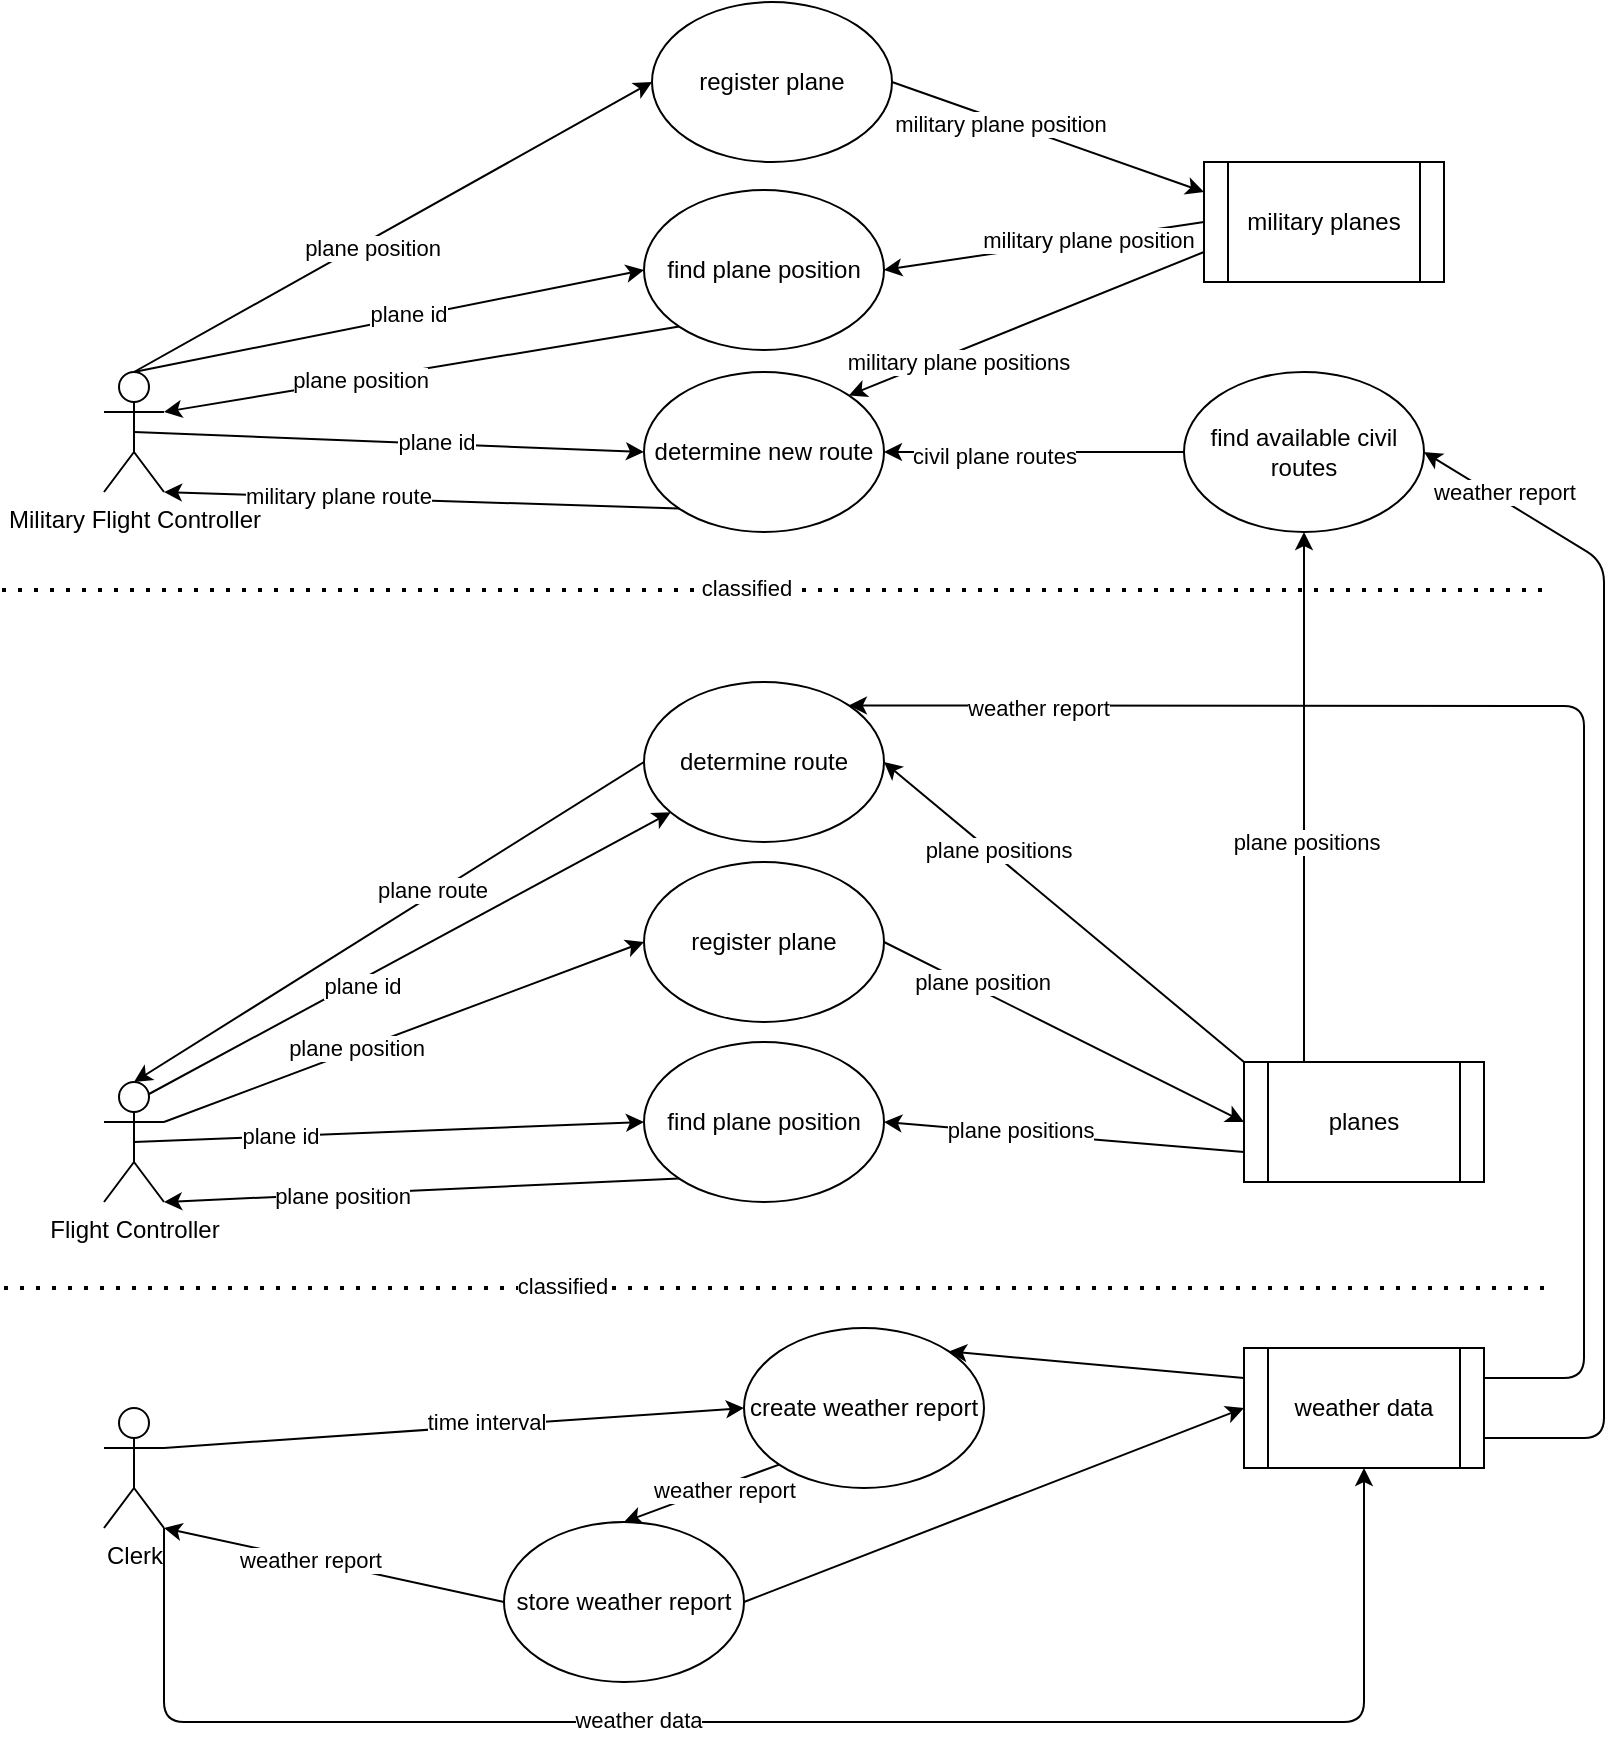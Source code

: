 <mxfile version="13.6.5" type="device" pages="4"><diagram id="8JWbDA1e6NSNSNcClvmJ" name="Plain"><mxGraphModel dx="1422" dy="1960" grid="1" gridSize="10" guides="1" tooltips="1" connect="1" arrows="1" fold="1" page="1" pageScale="1" pageWidth="827" pageHeight="1169" math="0" shadow="0"><root><mxCell id="veNP683yJWglPl9hvJpi-0"/><mxCell id="veNP683yJWglPl9hvJpi-1" parent="veNP683yJWglPl9hvJpi-0"/><mxCell id="veNP683yJWglPl9hvJpi-2" value="create weather report" style="ellipse;whiteSpace=wrap;html=1;" parent="veNP683yJWglPl9hvJpi-1" vertex="1"><mxGeometry x="384" y="-487" width="120" height="80" as="geometry"/></mxCell><mxCell id="veNP683yJWglPl9hvJpi-3" value="weather data" style="shape=process;whiteSpace=wrap;html=1;backgroundOutline=1;" parent="veNP683yJWglPl9hvJpi-1" vertex="1"><mxGeometry x="634" y="-477" width="120" height="60" as="geometry"/></mxCell><mxCell id="veNP683yJWglPl9hvJpi-4" value="" style="endArrow=classic;html=1;exitX=0;exitY=0.25;exitDx=0;exitDy=0;entryX=1;entryY=0;entryDx=0;entryDy=0;" parent="veNP683yJWglPl9hvJpi-1" source="veNP683yJWglPl9hvJpi-3" target="veNP683yJWglPl9hvJpi-2" edge="1"><mxGeometry width="50" height="50" relative="1" as="geometry"><mxPoint x="374" y="-417" as="sourcePoint"/><mxPoint x="424" y="-467" as="targetPoint"/></mxGeometry></mxCell><mxCell id="veNP683yJWglPl9hvJpi-5" value="" style="endArrow=classic;html=1;exitX=1;exitY=0.5;exitDx=0;exitDy=0;entryX=0;entryY=0.5;entryDx=0;entryDy=0;" parent="veNP683yJWglPl9hvJpi-1" source="veNP683yJWglPl9hvJpi-6" target="veNP683yJWglPl9hvJpi-3" edge="1"><mxGeometry width="50" height="50" relative="1" as="geometry"><mxPoint x="634" y="-462" as="sourcePoint"/><mxPoint x="614" y="-307" as="targetPoint"/></mxGeometry></mxCell><mxCell id="veNP683yJWglPl9hvJpi-6" value="store weather report" style="ellipse;whiteSpace=wrap;html=1;" parent="veNP683yJWglPl9hvJpi-1" vertex="1"><mxGeometry x="264" y="-390" width="120" height="80" as="geometry"/></mxCell><mxCell id="veNP683yJWglPl9hvJpi-7" value="" style="endArrow=classic;html=1;exitX=0;exitY=1;exitDx=0;exitDy=0;entryX=0.5;entryY=0;entryDx=0;entryDy=0;" parent="veNP683yJWglPl9hvJpi-1" source="veNP683yJWglPl9hvJpi-2" target="veNP683yJWglPl9hvJpi-6" edge="1"><mxGeometry width="50" height="50" relative="1" as="geometry"><mxPoint x="454" y="-327" as="sourcePoint"/><mxPoint x="634" y="-432" as="targetPoint"/></mxGeometry></mxCell><mxCell id="2HeN0z3hgnP0yYBituCp-22" value="weather report" style="edgeLabel;html=1;align=center;verticalAlign=middle;resizable=0;points=[];" parent="veNP683yJWglPl9hvJpi-7" vertex="1" connectable="0"><mxGeometry x="-0.268" y="2" relative="1" as="geometry"><mxPoint as="offset"/></mxGeometry></mxCell><mxCell id="veNP683yJWglPl9hvJpi-8" value="Clerk" style="shape=umlActor;verticalLabelPosition=bottom;verticalAlign=top;html=1;outlineConnect=0;" parent="veNP683yJWglPl9hvJpi-1" vertex="1"><mxGeometry x="64" y="-447" width="30" height="60" as="geometry"/></mxCell><mxCell id="veNP683yJWglPl9hvJpi-9" value="" style="endArrow=classic;html=1;exitX=1;exitY=0.333;exitDx=0;exitDy=0;entryX=0;entryY=0.5;entryDx=0;entryDy=0;exitPerimeter=0;" parent="veNP683yJWglPl9hvJpi-1" source="veNP683yJWglPl9hvJpi-8" target="veNP683yJWglPl9hvJpi-2" edge="1"><mxGeometry width="50" height="50" relative="1" as="geometry"><mxPoint x="394" y="-407" as="sourcePoint"/><mxPoint x="394" y="-367" as="targetPoint"/></mxGeometry></mxCell><mxCell id="2HeN0z3hgnP0yYBituCp-21" value="time interval" style="edgeLabel;html=1;align=center;verticalAlign=middle;resizable=0;points=[];" parent="veNP683yJWglPl9hvJpi-9" vertex="1" connectable="0"><mxGeometry x="0.11" y="2" relative="1" as="geometry"><mxPoint as="offset"/></mxGeometry></mxCell><mxCell id="veNP683yJWglPl9hvJpi-10" value="" style="endArrow=classic;html=1;exitX=0;exitY=0.5;exitDx=0;exitDy=0;entryX=1;entryY=1;entryDx=0;entryDy=0;entryPerimeter=0;" parent="veNP683yJWglPl9hvJpi-1" source="veNP683yJWglPl9hvJpi-6" target="veNP683yJWglPl9hvJpi-8" edge="1"><mxGeometry width="50" height="50" relative="1" as="geometry"><mxPoint x="94" y="-427" as="sourcePoint"/><mxPoint x="334" y="-447" as="targetPoint"/></mxGeometry></mxCell><mxCell id="2HeN0z3hgnP0yYBituCp-19" value="weather report" style="edgeLabel;html=1;align=center;verticalAlign=middle;resizable=0;points=[];" parent="veNP683yJWglPl9hvJpi-10" vertex="1" connectable="0"><mxGeometry x="0.15" relative="1" as="geometry"><mxPoint as="offset"/></mxGeometry></mxCell><mxCell id="veNP683yJWglPl9hvJpi-11" value="find plane position" style="ellipse;whiteSpace=wrap;html=1;" parent="veNP683yJWglPl9hvJpi-1" vertex="1"><mxGeometry x="334" y="-630" width="120" height="80" as="geometry"/></mxCell><mxCell id="veNP683yJWglPl9hvJpi-13" value="Flight Controller" style="shape=umlActor;verticalLabelPosition=bottom;verticalAlign=top;html=1;outlineConnect=0;" parent="veNP683yJWglPl9hvJpi-1" vertex="1"><mxGeometry x="64" y="-610" width="30" height="60" as="geometry"/></mxCell><mxCell id="veNP683yJWglPl9hvJpi-14" value="" style="endArrow=classic;html=1;exitX=0.5;exitY=0.5;exitDx=0;exitDy=0;entryX=0;entryY=0.5;entryDx=0;entryDy=0;exitPerimeter=0;" parent="veNP683yJWglPl9hvJpi-1" source="veNP683yJWglPl9hvJpi-13" target="veNP683yJWglPl9hvJpi-11" edge="1"><mxGeometry width="50" height="50" relative="1" as="geometry"><mxPoint x="94" y="-450" as="sourcePoint"/><mxPoint x="334" y="-470" as="targetPoint"/></mxGeometry></mxCell><mxCell id="2HeN0z3hgnP0yYBituCp-23" value="plane id" style="edgeLabel;html=1;align=center;verticalAlign=middle;resizable=0;points=[];" parent="veNP683yJWglPl9hvJpi-14" vertex="1" connectable="0"><mxGeometry x="-0.433" relative="1" as="geometry"><mxPoint as="offset"/></mxGeometry></mxCell><mxCell id="veNP683yJWglPl9hvJpi-15" value="planes" style="shape=process;whiteSpace=wrap;html=1;backgroundOutline=1;" parent="veNP683yJWglPl9hvJpi-1" vertex="1"><mxGeometry x="634" y="-620" width="120" height="60" as="geometry"/></mxCell><mxCell id="veNP683yJWglPl9hvJpi-16" value="" style="endArrow=classic;html=1;entryX=0;entryY=0.5;entryDx=0;entryDy=0;exitX=1;exitY=0.5;exitDx=0;exitDy=0;" parent="veNP683yJWglPl9hvJpi-1" source="veNP683yJWglPl9hvJpi-18" target="veNP683yJWglPl9hvJpi-15" edge="1"><mxGeometry width="50" height="50" relative="1" as="geometry"><mxPoint x="474" y="-660" as="sourcePoint"/><mxPoint x="334" y="-600" as="targetPoint"/></mxGeometry></mxCell><mxCell id="2HeN0z3hgnP0yYBituCp-31" value="plane position" style="edgeLabel;html=1;align=center;verticalAlign=middle;resizable=0;points=[];" parent="veNP683yJWglPl9hvJpi-16" vertex="1" connectable="0"><mxGeometry x="-0.484" y="4" relative="1" as="geometry"><mxPoint as="offset"/></mxGeometry></mxCell><mxCell id="veNP683yJWglPl9hvJpi-17" value="" style="endArrow=classic;html=1;entryX=1;entryY=1;entryDx=0;entryDy=0;entryPerimeter=0;exitX=0;exitY=1;exitDx=0;exitDy=0;" parent="veNP683yJWglPl9hvJpi-1" source="veNP683yJWglPl9hvJpi-11" target="veNP683yJWglPl9hvJpi-13" edge="1"><mxGeometry width="50" height="50" relative="1" as="geometry"><mxPoint x="314" y="-560" as="sourcePoint"/><mxPoint x="634" y="-590" as="targetPoint"/></mxGeometry></mxCell><mxCell id="2HeN0z3hgnP0yYBituCp-27" value="plane position" style="edgeLabel;html=1;align=center;verticalAlign=middle;resizable=0;points=[];" parent="veNP683yJWglPl9hvJpi-17" vertex="1" connectable="0"><mxGeometry x="0.309" y="1" relative="1" as="geometry"><mxPoint as="offset"/></mxGeometry></mxCell><mxCell id="veNP683yJWglPl9hvJpi-18" value="register plane" style="ellipse;whiteSpace=wrap;html=1;" parent="veNP683yJWglPl9hvJpi-1" vertex="1"><mxGeometry x="334" y="-720" width="120" height="80" as="geometry"/></mxCell><mxCell id="veNP683yJWglPl9hvJpi-19" value="" style="endArrow=classic;html=1;entryX=1;entryY=0.5;entryDx=0;entryDy=0;exitX=0;exitY=0.75;exitDx=0;exitDy=0;" parent="veNP683yJWglPl9hvJpi-1" source="veNP683yJWglPl9hvJpi-15" target="veNP683yJWglPl9hvJpi-11" edge="1"><mxGeometry width="50" height="50" relative="1" as="geometry"><mxPoint x="554" y="-560" as="sourcePoint"/><mxPoint x="634" y="-590" as="targetPoint"/></mxGeometry></mxCell><mxCell id="2HeN0z3hgnP0yYBituCp-29" value="plane positions" style="edgeLabel;html=1;align=center;verticalAlign=middle;resizable=0;points=[];" parent="veNP683yJWglPl9hvJpi-19" vertex="1" connectable="0"><mxGeometry x="0.246" y="-2" relative="1" as="geometry"><mxPoint as="offset"/></mxGeometry></mxCell><mxCell id="veNP683yJWglPl9hvJpi-20" value="" style="endArrow=classic;html=1;exitX=1;exitY=0.333;exitDx=0;exitDy=0;entryX=0;entryY=0.5;entryDx=0;entryDy=0;exitPerimeter=0;" parent="veNP683yJWglPl9hvJpi-1" source="veNP683yJWglPl9hvJpi-13" target="veNP683yJWglPl9hvJpi-18" edge="1"><mxGeometry width="50" height="50" relative="1" as="geometry"><mxPoint x="94" y="-590" as="sourcePoint"/><mxPoint x="334" y="-590" as="targetPoint"/></mxGeometry></mxCell><mxCell id="2HeN0z3hgnP0yYBituCp-24" value="plane position" style="edgeLabel;html=1;align=center;verticalAlign=middle;resizable=0;points=[];" parent="veNP683yJWglPl9hvJpi-20" vertex="1" connectable="0"><mxGeometry x="-0.193" y="1" relative="1" as="geometry"><mxPoint x="-1" as="offset"/></mxGeometry></mxCell><mxCell id="veNP683yJWglPl9hvJpi-22" value="Military Flight Controller" style="shape=umlActor;verticalLabelPosition=bottom;verticalAlign=top;html=1;outlineConnect=0;" parent="veNP683yJWglPl9hvJpi-1" vertex="1"><mxGeometry x="64" y="-965" width="30" height="60" as="geometry"/></mxCell><mxCell id="veNP683yJWglPl9hvJpi-23" value="" style="endArrow=classic;html=1;exitX=0.5;exitY=0;exitDx=0;exitDy=0;entryX=0;entryY=0.5;entryDx=0;entryDy=0;exitPerimeter=0;" parent="veNP683yJWglPl9hvJpi-1" source="veNP683yJWglPl9hvJpi-22" target="veNP683yJWglPl9hvJpi-25" edge="1"><mxGeometry width="50" height="50" relative="1" as="geometry"><mxPoint x="94" y="-735" as="sourcePoint"/><mxPoint x="334" y="-735" as="targetPoint"/></mxGeometry></mxCell><mxCell id="2HeN0z3hgnP0yYBituCp-11" value="plane id" style="edgeLabel;html=1;align=center;verticalAlign=middle;resizable=0;points=[];" parent="veNP683yJWglPl9hvJpi-23" vertex="1" connectable="0"><mxGeometry x="0.077" y="2" relative="1" as="geometry"><mxPoint as="offset"/></mxGeometry></mxCell><mxCell id="veNP683yJWglPl9hvJpi-24" value="military planes" style="shape=process;whiteSpace=wrap;html=1;backgroundOutline=1;" parent="veNP683yJWglPl9hvJpi-1" vertex="1"><mxGeometry x="614" y="-1070" width="120" height="60" as="geometry"/></mxCell><mxCell id="veNP683yJWglPl9hvJpi-25" value="find plane position" style="ellipse;whiteSpace=wrap;html=1;" parent="veNP683yJWglPl9hvJpi-1" vertex="1"><mxGeometry x="334" y="-1056" width="120" height="80" as="geometry"/></mxCell><mxCell id="veNP683yJWglPl9hvJpi-26" value="" style="endArrow=classic;html=1;entryX=1;entryY=0.333;entryDx=0;entryDy=0;entryPerimeter=0;exitX=0;exitY=1;exitDx=0;exitDy=0;" parent="veNP683yJWglPl9hvJpi-1" source="veNP683yJWglPl9hvJpi-25" target="veNP683yJWglPl9hvJpi-22" edge="1"><mxGeometry width="50" height="50" relative="1" as="geometry"><mxPoint x="214" y="-855" as="sourcePoint"/><mxPoint x="334" y="-925" as="targetPoint"/></mxGeometry></mxCell><mxCell id="2HeN0z3hgnP0yYBituCp-14" value="plane position" style="edgeLabel;html=1;align=center;verticalAlign=middle;resizable=0;points=[];" parent="veNP683yJWglPl9hvJpi-26" vertex="1" connectable="0"><mxGeometry x="0.239" relative="1" as="geometry"><mxPoint as="offset"/></mxGeometry></mxCell><mxCell id="veNP683yJWglPl9hvJpi-27" value="" style="endArrow=classic;html=1;entryX=1;entryY=0.5;entryDx=0;entryDy=0;exitX=0;exitY=0.5;exitDx=0;exitDy=0;" parent="veNP683yJWglPl9hvJpi-1" source="veNP683yJWglPl9hvJpi-24" target="veNP683yJWglPl9hvJpi-25" edge="1"><mxGeometry width="50" height="50" relative="1" as="geometry"><mxPoint x="351.574" y="-896.716" as="sourcePoint"/><mxPoint x="94" y="-905" as="targetPoint"/></mxGeometry></mxCell><mxCell id="2HeN0z3hgnP0yYBituCp-13" value="military plane position" style="edgeLabel;html=1;align=center;verticalAlign=middle;resizable=0;points=[];" parent="veNP683yJWglPl9hvJpi-27" vertex="1" connectable="0"><mxGeometry x="-0.274" relative="1" as="geometry"><mxPoint as="offset"/></mxGeometry></mxCell><mxCell id="veNP683yJWglPl9hvJpi-28" value="" style="endArrow=none;dashed=1;html=1;dashPattern=1 3;strokeWidth=2;" parent="veNP683yJWglPl9hvJpi-1" edge="1"><mxGeometry width="50" height="50" relative="1" as="geometry"><mxPoint x="14" y="-507" as="sourcePoint"/><mxPoint x="784" y="-507" as="targetPoint"/></mxGeometry></mxCell><mxCell id="veNP683yJWglPl9hvJpi-29" value="classified" style="edgeLabel;html=1;align=center;verticalAlign=middle;resizable=0;points=[];" parent="veNP683yJWglPl9hvJpi-28" vertex="1" connectable="0"><mxGeometry x="-0.275" y="1" relative="1" as="geometry"><mxPoint as="offset"/></mxGeometry></mxCell><mxCell id="veNP683yJWglPl9hvJpi-30" value="" style="endArrow=none;dashed=1;html=1;dashPattern=1 3;strokeWidth=2;" parent="veNP683yJWglPl9hvJpi-1" edge="1"><mxGeometry width="50" height="50" relative="1" as="geometry"><mxPoint x="13" y="-856" as="sourcePoint"/><mxPoint x="783" y="-856" as="targetPoint"/></mxGeometry></mxCell><mxCell id="veNP683yJWglPl9hvJpi-32" value="classified" style="edgeLabel;html=1;align=center;verticalAlign=middle;resizable=0;points=[];" parent="veNP683yJWglPl9hvJpi-30" vertex="1" connectable="0"><mxGeometry x="-0.034" y="1" relative="1" as="geometry"><mxPoint as="offset"/></mxGeometry></mxCell><mxCell id="veNP683yJWglPl9hvJpi-33" value="determine new route" style="ellipse;whiteSpace=wrap;html=1;" parent="veNP683yJWglPl9hvJpi-1" vertex="1"><mxGeometry x="334" y="-965" width="120" height="80" as="geometry"/></mxCell><mxCell id="veNP683yJWglPl9hvJpi-34" value="" style="endArrow=classic;html=1;entryX=0.5;entryY=1;entryDx=0;entryDy=0;exitX=0.25;exitY=0;exitDx=0;exitDy=0;" parent="veNP683yJWglPl9hvJpi-1" source="veNP683yJWglPl9hvJpi-15" target="2HeN0z3hgnP0yYBituCp-5" edge="1"><mxGeometry width="50" height="50" relative="1" as="geometry"><mxPoint x="704" y="-710" as="sourcePoint"/><mxPoint x="634" y="-590" as="targetPoint"/></mxGeometry></mxCell><mxCell id="2HeN0z3hgnP0yYBituCp-30" value="plane positions" style="edgeLabel;html=1;align=center;verticalAlign=middle;resizable=0;points=[];" parent="veNP683yJWglPl9hvJpi-34" vertex="1" connectable="0"><mxGeometry x="-0.17" y="-1" relative="1" as="geometry"><mxPoint as="offset"/></mxGeometry></mxCell><mxCell id="veNP683yJWglPl9hvJpi-35" value="" style="endArrow=classic;html=1;entryX=1;entryY=0;entryDx=0;entryDy=0;exitX=0;exitY=0.75;exitDx=0;exitDy=0;" parent="veNP683yJWglPl9hvJpi-1" source="veNP683yJWglPl9hvJpi-24" target="veNP683yJWglPl9hvJpi-33" edge="1"><mxGeometry width="50" height="50" relative="1" as="geometry"><mxPoint x="664" y="-736" as="sourcePoint"/><mxPoint x="436.426" y="-896.716" as="targetPoint"/></mxGeometry></mxCell><mxCell id="2HeN0z3hgnP0yYBituCp-15" value="military plane positions" style="edgeLabel;html=1;align=center;verticalAlign=middle;resizable=0;points=[];" parent="veNP683yJWglPl9hvJpi-35" vertex="1" connectable="0"><mxGeometry x="0.412" y="4" relative="1" as="geometry"><mxPoint as="offset"/></mxGeometry></mxCell><mxCell id="veNP683yJWglPl9hvJpi-36" value="" style="endArrow=classic;html=1;entryX=0;entryY=0.5;entryDx=0;entryDy=0;exitX=0.5;exitY=0.5;exitDx=0;exitDy=0;exitPerimeter=0;" parent="veNP683yJWglPl9hvJpi-1" source="veNP683yJWglPl9hvJpi-22" target="veNP683yJWglPl9hvJpi-33" edge="1"><mxGeometry width="50" height="50" relative="1" as="geometry"><mxPoint x="634" y="-910" as="sourcePoint"/><mxPoint x="454" y="-925" as="targetPoint"/></mxGeometry></mxCell><mxCell id="2HeN0z3hgnP0yYBituCp-16" value="plane id" style="edgeLabel;html=1;align=center;verticalAlign=middle;resizable=0;points=[];" parent="veNP683yJWglPl9hvJpi-36" vertex="1" connectable="0"><mxGeometry x="0.184" y="1" relative="1" as="geometry"><mxPoint as="offset"/></mxGeometry></mxCell><mxCell id="veNP683yJWglPl9hvJpi-37" value="" style="endArrow=classic;html=1;exitX=0;exitY=1;exitDx=0;exitDy=0;entryX=1;entryY=1;entryDx=0;entryDy=0;entryPerimeter=0;" parent="veNP683yJWglPl9hvJpi-1" source="veNP683yJWglPl9hvJpi-33" target="veNP683yJWglPl9hvJpi-22" edge="1"><mxGeometry width="50" height="50" relative="1" as="geometry"><mxPoint x="79" y="-935" as="sourcePoint"/><mxPoint x="204" y="-896" as="targetPoint"/></mxGeometry></mxCell><mxCell id="2HeN0z3hgnP0yYBituCp-18" value="military plane route" style="edgeLabel;html=1;align=center;verticalAlign=middle;resizable=0;points=[];" parent="veNP683yJWglPl9hvJpi-37" vertex="1" connectable="0"><mxGeometry x="0.325" y="-1" relative="1" as="geometry"><mxPoint as="offset"/></mxGeometry></mxCell><mxCell id="veNP683yJWglPl9hvJpi-38" value="determine route" style="ellipse;whiteSpace=wrap;html=1;" parent="veNP683yJWglPl9hvJpi-1" vertex="1"><mxGeometry x="334" y="-810" width="120" height="80" as="geometry"/></mxCell><mxCell id="veNP683yJWglPl9hvJpi-39" value="" style="endArrow=classic;html=1;entryX=1;entryY=0;entryDx=0;entryDy=0;exitX=1;exitY=0.25;exitDx=0;exitDy=0;" parent="veNP683yJWglPl9hvJpi-1" source="veNP683yJWglPl9hvJpi-3" target="veNP683yJWglPl9hvJpi-38" edge="1"><mxGeometry width="50" height="50" relative="1" as="geometry"><mxPoint x="664" y="-620" as="sourcePoint"/><mxPoint x="436.426" y="-896.716" as="targetPoint"/><Array as="points"><mxPoint x="804" y="-462"/><mxPoint x="804" y="-798"/></Array></mxGeometry></mxCell><mxCell id="2HeN0z3hgnP0yYBituCp-33" value="weather report" style="edgeLabel;html=1;align=center;verticalAlign=middle;resizable=0;points=[];" parent="veNP683yJWglPl9hvJpi-39" vertex="1" connectable="0"><mxGeometry x="0.749" y="1" relative="1" as="geometry"><mxPoint as="offset"/></mxGeometry></mxCell><mxCell id="veNP683yJWglPl9hvJpi-40" value="" style="endArrow=classic;html=1;entryX=1;entryY=0.5;entryDx=0;entryDy=0;exitX=0;exitY=0;exitDx=0;exitDy=0;" parent="veNP683yJWglPl9hvJpi-1" source="veNP683yJWglPl9hvJpi-15" edge="1"><mxGeometry width="50" height="50" relative="1" as="geometry"><mxPoint x="694" y="-477" as="sourcePoint"/><mxPoint x="454" y="-770" as="targetPoint"/></mxGeometry></mxCell><mxCell id="2HeN0z3hgnP0yYBituCp-32" value="plane positions" style="edgeLabel;html=1;align=center;verticalAlign=middle;resizable=0;points=[];" parent="veNP683yJWglPl9hvJpi-40" vertex="1" connectable="0"><mxGeometry x="0.391" y="-3" relative="1" as="geometry"><mxPoint as="offset"/></mxGeometry></mxCell><mxCell id="veNP683yJWglPl9hvJpi-41" value="" style="endArrow=classic;html=1;entryX=1;entryY=0.5;entryDx=0;entryDy=0;exitX=1;exitY=0.75;exitDx=0;exitDy=0;" parent="veNP683yJWglPl9hvJpi-1" source="veNP683yJWglPl9hvJpi-3" target="2HeN0z3hgnP0yYBituCp-5" edge="1"><mxGeometry width="50" height="50" relative="1" as="geometry"><mxPoint x="694" y="-477" as="sourcePoint"/><mxPoint x="454" y="-770" as="targetPoint"/><Array as="points"><mxPoint x="814" y="-432"/><mxPoint x="814" y="-870"/></Array></mxGeometry></mxCell><mxCell id="2HeN0z3hgnP0yYBituCp-34" value="weather report" style="edgeLabel;html=1;align=center;verticalAlign=middle;resizable=0;points=[];" parent="veNP683yJWglPl9hvJpi-41" vertex="1" connectable="0"><mxGeometry x="0.881" y="1" relative="1" as="geometry"><mxPoint x="9.4" as="offset"/></mxGeometry></mxCell><mxCell id="2HeN0z3hgnP0yYBituCp-2" value="" style="endArrow=classic;html=1;exitX=1;exitY=1;exitDx=0;exitDy=0;entryX=0.5;entryY=1;entryDx=0;entryDy=0;exitPerimeter=0;" parent="veNP683yJWglPl9hvJpi-1" source="veNP683yJWglPl9hvJpi-8" target="veNP683yJWglPl9hvJpi-3" edge="1"><mxGeometry width="50" height="50" relative="1" as="geometry"><mxPoint x="454" y="-240" as="sourcePoint"/><mxPoint x="634" y="-432" as="targetPoint"/><Array as="points"><mxPoint x="94" y="-290"/><mxPoint x="694" y="-290"/></Array></mxGeometry></mxCell><mxCell id="2HeN0z3hgnP0yYBituCp-20" value="weather data" style="edgeLabel;html=1;align=center;verticalAlign=middle;resizable=0;points=[];" parent="2HeN0z3hgnP0yYBituCp-2" vertex="1" connectable="0"><mxGeometry x="-0.189" y="1" relative="1" as="geometry"><mxPoint as="offset"/></mxGeometry></mxCell><mxCell id="2HeN0z3hgnP0yYBituCp-3" value="" style="endArrow=classic;html=1;exitX=0.75;exitY=0.1;exitDx=0;exitDy=0;exitPerimeter=0;" parent="veNP683yJWglPl9hvJpi-1" source="veNP683yJWglPl9hvJpi-13" target="veNP683yJWglPl9hvJpi-38" edge="1"><mxGeometry width="50" height="50" relative="1" as="geometry"><mxPoint x="79" y="-750" as="sourcePoint"/><mxPoint x="644" y="-422" as="targetPoint"/></mxGeometry></mxCell><mxCell id="2HeN0z3hgnP0yYBituCp-25" value="plane id" style="edgeLabel;html=1;align=center;verticalAlign=middle;resizable=0;points=[];" parent="2HeN0z3hgnP0yYBituCp-3" vertex="1" connectable="0"><mxGeometry x="-0.195" y="-3" relative="1" as="geometry"><mxPoint as="offset"/></mxGeometry></mxCell><mxCell id="2HeN0z3hgnP0yYBituCp-4" value="" style="endArrow=classic;html=1;exitX=0;exitY=0.5;exitDx=0;exitDy=0;entryX=0.5;entryY=0;entryDx=0;entryDy=0;entryPerimeter=0;" parent="veNP683yJWglPl9hvJpi-1" source="veNP683yJWglPl9hvJpi-38" target="veNP683yJWglPl9hvJpi-13" edge="1"><mxGeometry width="50" height="50" relative="1" as="geometry"><mxPoint x="164" y="-790" as="sourcePoint"/><mxPoint x="44" y="-650" as="targetPoint"/></mxGeometry></mxCell><mxCell id="2HeN0z3hgnP0yYBituCp-26" value="plane route" style="edgeLabel;html=1;align=center;verticalAlign=middle;resizable=0;points=[];" parent="2HeN0z3hgnP0yYBituCp-4" vertex="1" connectable="0"><mxGeometry x="-0.177" y="-2" relative="1" as="geometry"><mxPoint as="offset"/></mxGeometry></mxCell><mxCell id="2HeN0z3hgnP0yYBituCp-5" value="find available civil routes" style="ellipse;whiteSpace=wrap;html=1;" parent="veNP683yJWglPl9hvJpi-1" vertex="1"><mxGeometry x="604" y="-965" width="120" height="80" as="geometry"/></mxCell><mxCell id="2HeN0z3hgnP0yYBituCp-6" value="" style="endArrow=classic;html=1;entryX=1;entryY=0.5;entryDx=0;entryDy=0;exitX=0;exitY=0.5;exitDx=0;exitDy=0;" parent="veNP683yJWglPl9hvJpi-1" source="2HeN0z3hgnP0yYBituCp-5" target="veNP683yJWglPl9hvJpi-33" edge="1"><mxGeometry width="50" height="50" relative="1" as="geometry"><mxPoint x="634" y="-910" as="sourcePoint"/><mxPoint x="454" y="-925" as="targetPoint"/></mxGeometry></mxCell><mxCell id="2HeN0z3hgnP0yYBituCp-17" value="civil plane routes" style="edgeLabel;html=1;align=center;verticalAlign=middle;resizable=0;points=[];" parent="2HeN0z3hgnP0yYBituCp-6" vertex="1" connectable="0"><mxGeometry x="0.267" y="2" relative="1" as="geometry"><mxPoint as="offset"/></mxGeometry></mxCell><mxCell id="2HeN0z3hgnP0yYBituCp-7" value="register plane" style="ellipse;whiteSpace=wrap;html=1;" parent="veNP683yJWglPl9hvJpi-1" vertex="1"><mxGeometry x="338" y="-1150" width="120" height="80" as="geometry"/></mxCell><mxCell id="2HeN0z3hgnP0yYBituCp-8" value="" style="endArrow=classic;html=1;entryX=0;entryY=0.5;entryDx=0;entryDy=0;" parent="veNP683yJWglPl9hvJpi-1" target="2HeN0z3hgnP0yYBituCp-7" edge="1"><mxGeometry width="50" height="50" relative="1" as="geometry"><mxPoint x="79" y="-965" as="sourcePoint"/><mxPoint x="334" y="-1016" as="targetPoint"/></mxGeometry></mxCell><mxCell id="2HeN0z3hgnP0yYBituCp-10" value="plane position" style="edgeLabel;html=1;align=center;verticalAlign=middle;resizable=0;points=[];" parent="2HeN0z3hgnP0yYBituCp-8" vertex="1" connectable="0"><mxGeometry x="-0.102" y="-4" relative="1" as="geometry"><mxPoint y="-1" as="offset"/></mxGeometry></mxCell><mxCell id="2HeN0z3hgnP0yYBituCp-9" value="" style="endArrow=classic;html=1;entryX=0;entryY=0.25;entryDx=0;entryDy=0;exitX=1;exitY=0.5;exitDx=0;exitDy=0;" parent="veNP683yJWglPl9hvJpi-1" source="2HeN0z3hgnP0yYBituCp-7" target="veNP683yJWglPl9hvJpi-24" edge="1"><mxGeometry width="50" height="50" relative="1" as="geometry"><mxPoint x="79" y="-965" as="sourcePoint"/><mxPoint x="338" y="-1110" as="targetPoint"/></mxGeometry></mxCell><mxCell id="2HeN0z3hgnP0yYBituCp-12" value="military plane position" style="edgeLabel;html=1;align=center;verticalAlign=middle;resizable=0;points=[];" parent="2HeN0z3hgnP0yYBituCp-9" vertex="1" connectable="0"><mxGeometry x="-0.3" y="-2" relative="1" as="geometry"><mxPoint as="offset"/></mxGeometry></mxCell></root></mxGraphModel></diagram><diagram name="ReadViolation" id="JHAJSUorYk1M9kqhrchU"><mxGraphModel dx="1422" dy="1960" grid="1" gridSize="10" guides="1" tooltips="1" connect="1" arrows="1" fold="1" page="1" pageScale="1" pageWidth="827" pageHeight="1169" math="0" shadow="0"><root><mxCell id="t070FMDNJXXnTtWVkB-C-0"/><mxCell id="t070FMDNJXXnTtWVkB-C-1" parent="t070FMDNJXXnTtWVkB-C-0"/><mxCell id="t070FMDNJXXnTtWVkB-C-2" value="create weather report" style="ellipse;whiteSpace=wrap;html=1;fillColor=#dae8fc;strokeColor=#6c8ebf;" parent="t070FMDNJXXnTtWVkB-C-1" vertex="1"><mxGeometry x="384" y="-487" width="120" height="80" as="geometry"/></mxCell><mxCell id="t070FMDNJXXnTtWVkB-C-3" value="weather data" style="shape=process;whiteSpace=wrap;html=1;backgroundOutline=1;" parent="t070FMDNJXXnTtWVkB-C-1" vertex="1"><mxGeometry x="634" y="-477" width="120" height="60" as="geometry"/></mxCell><mxCell id="t070FMDNJXXnTtWVkB-C-4" value="weather data" style="endArrow=classic;html=1;exitX=0;exitY=0.25;exitDx=0;exitDy=0;entryX=1;entryY=0;entryDx=0;entryDy=0;" parent="t070FMDNJXXnTtWVkB-C-1" source="t070FMDNJXXnTtWVkB-C-3" target="t070FMDNJXXnTtWVkB-C-2" edge="1"><mxGeometry width="50" height="50" relative="1" as="geometry"><mxPoint x="374" y="-417" as="sourcePoint"/><mxPoint x="424" y="-467" as="targetPoint"/></mxGeometry></mxCell><mxCell id="t070FMDNJXXnTtWVkB-C-5" value="weather report" style="endArrow=classic;html=1;exitX=1;exitY=0.5;exitDx=0;exitDy=0;entryX=0;entryY=0.5;entryDx=0;entryDy=0;" parent="t070FMDNJXXnTtWVkB-C-1" source="t070FMDNJXXnTtWVkB-C-6" target="t070FMDNJXXnTtWVkB-C-3" edge="1"><mxGeometry width="50" height="50" relative="1" as="geometry"><mxPoint x="634" y="-462" as="sourcePoint"/><mxPoint x="614" y="-307" as="targetPoint"/></mxGeometry></mxCell><mxCell id="t070FMDNJXXnTtWVkB-C-6" value="store weather report" style="ellipse;whiteSpace=wrap;html=1;fillColor=#d5e8d4;strokeColor=#82b366;" parent="t070FMDNJXXnTtWVkB-C-1" vertex="1"><mxGeometry x="264" y="-390" width="120" height="80" as="geometry"/></mxCell><mxCell id="t070FMDNJXXnTtWVkB-C-7" value="" style="endArrow=classic;html=1;exitX=0;exitY=1;exitDx=0;exitDy=0;entryX=0.5;entryY=0;entryDx=0;entryDy=0;" parent="t070FMDNJXXnTtWVkB-C-1" source="t070FMDNJXXnTtWVkB-C-2" target="t070FMDNJXXnTtWVkB-C-6" edge="1"><mxGeometry width="50" height="50" relative="1" as="geometry"><mxPoint x="454" y="-327" as="sourcePoint"/><mxPoint x="634" y="-432" as="targetPoint"/></mxGeometry></mxCell><mxCell id="t070FMDNJXXnTtWVkB-C-8" value="weather report" style="edgeLabel;html=1;align=center;verticalAlign=middle;resizable=0;points=[];" parent="t070FMDNJXXnTtWVkB-C-7" vertex="1" connectable="0"><mxGeometry x="-0.268" y="2" relative="1" as="geometry"><mxPoint as="offset"/></mxGeometry></mxCell><mxCell id="t070FMDNJXXnTtWVkB-C-9" value="Clerk" style="shape=umlActor;verticalLabelPosition=bottom;verticalAlign=top;html=1;outlineConnect=0;" parent="t070FMDNJXXnTtWVkB-C-1" vertex="1"><mxGeometry x="64" y="-447" width="30" height="60" as="geometry"/></mxCell><mxCell id="t070FMDNJXXnTtWVkB-C-10" value="" style="endArrow=classic;html=1;exitX=1;exitY=0.333;exitDx=0;exitDy=0;entryX=0;entryY=0.5;entryDx=0;entryDy=0;exitPerimeter=0;" parent="t070FMDNJXXnTtWVkB-C-1" source="t070FMDNJXXnTtWVkB-C-9" target="t070FMDNJXXnTtWVkB-C-2" edge="1"><mxGeometry width="50" height="50" relative="1" as="geometry"><mxPoint x="394" y="-407" as="sourcePoint"/><mxPoint x="394" y="-367" as="targetPoint"/></mxGeometry></mxCell><mxCell id="t070FMDNJXXnTtWVkB-C-11" value="time interval" style="edgeLabel;html=1;align=center;verticalAlign=middle;resizable=0;points=[];" parent="t070FMDNJXXnTtWVkB-C-10" vertex="1" connectable="0"><mxGeometry x="0.11" y="2" relative="1" as="geometry"><mxPoint as="offset"/></mxGeometry></mxCell><mxCell id="t070FMDNJXXnTtWVkB-C-12" value="" style="endArrow=classic;html=1;exitX=0;exitY=0.5;exitDx=0;exitDy=0;entryX=0.5;entryY=0.5;entryDx=0;entryDy=0;entryPerimeter=0;" parent="t070FMDNJXXnTtWVkB-C-1" source="t070FMDNJXXnTtWVkB-C-6" target="t070FMDNJXXnTtWVkB-C-9" edge="1"><mxGeometry width="50" height="50" relative="1" as="geometry"><mxPoint x="94" y="-427" as="sourcePoint"/><mxPoint x="334" y="-447" as="targetPoint"/></mxGeometry></mxCell><mxCell id="t070FMDNJXXnTtWVkB-C-13" value="weather report" style="edgeLabel;html=1;align=center;verticalAlign=middle;resizable=0;points=[];" parent="t070FMDNJXXnTtWVkB-C-12" vertex="1" connectable="0"><mxGeometry x="0.15" relative="1" as="geometry"><mxPoint as="offset"/></mxGeometry></mxCell><mxCell id="t070FMDNJXXnTtWVkB-C-14" value="find plane position" style="ellipse;whiteSpace=wrap;html=1;fillColor=#dae8fc;strokeColor=#6c8ebf;" parent="t070FMDNJXXnTtWVkB-C-1" vertex="1"><mxGeometry x="334" y="-630" width="120" height="80" as="geometry"/></mxCell><mxCell id="t070FMDNJXXnTtWVkB-C-15" value="Flight Controller" style="shape=umlActor;verticalLabelPosition=bottom;verticalAlign=top;html=1;outlineConnect=0;" parent="t070FMDNJXXnTtWVkB-C-1" vertex="1"><mxGeometry x="64" y="-610" width="30" height="60" as="geometry"/></mxCell><mxCell id="t070FMDNJXXnTtWVkB-C-16" value="" style="endArrow=classic;html=1;exitX=0.5;exitY=0.5;exitDx=0;exitDy=0;entryX=0;entryY=0.5;entryDx=0;entryDy=0;exitPerimeter=0;" parent="t070FMDNJXXnTtWVkB-C-1" source="t070FMDNJXXnTtWVkB-C-15" target="t070FMDNJXXnTtWVkB-C-14" edge="1"><mxGeometry width="50" height="50" relative="1" as="geometry"><mxPoint x="94" y="-450" as="sourcePoint"/><mxPoint x="334" y="-470" as="targetPoint"/></mxGeometry></mxCell><mxCell id="t070FMDNJXXnTtWVkB-C-17" value="plane id" style="edgeLabel;html=1;align=center;verticalAlign=middle;resizable=0;points=[];" parent="t070FMDNJXXnTtWVkB-C-16" vertex="1" connectable="0"><mxGeometry x="-0.433" relative="1" as="geometry"><mxPoint x="39.06" y="-1.18" as="offset"/></mxGeometry></mxCell><mxCell id="t070FMDNJXXnTtWVkB-C-18" value="planes" style="shape=process;whiteSpace=wrap;html=1;backgroundOutline=1;" parent="t070FMDNJXXnTtWVkB-C-1" vertex="1"><mxGeometry x="634" y="-620" width="120" height="60" as="geometry"/></mxCell><mxCell id="t070FMDNJXXnTtWVkB-C-19" value="" style="endArrow=classic;html=1;entryX=0;entryY=0.5;entryDx=0;entryDy=0;exitX=1;exitY=0.5;exitDx=0;exitDy=0;" parent="t070FMDNJXXnTtWVkB-C-1" source="t070FMDNJXXnTtWVkB-C-23" target="t070FMDNJXXnTtWVkB-C-18" edge="1"><mxGeometry width="50" height="50" relative="1" as="geometry"><mxPoint x="474" y="-660" as="sourcePoint"/><mxPoint x="334" y="-600" as="targetPoint"/></mxGeometry></mxCell><mxCell id="t070FMDNJXXnTtWVkB-C-20" value="plane position" style="edgeLabel;html=1;align=center;verticalAlign=middle;resizable=0;points=[];" parent="t070FMDNJXXnTtWVkB-C-19" vertex="1" connectable="0"><mxGeometry x="-0.484" y="4" relative="1" as="geometry"><mxPoint as="offset"/></mxGeometry></mxCell><mxCell id="t070FMDNJXXnTtWVkB-C-21" value="" style="endArrow=classic;html=1;entryX=1;entryY=1;entryDx=0;entryDy=0;entryPerimeter=0;exitX=0;exitY=1;exitDx=0;exitDy=0;" parent="t070FMDNJXXnTtWVkB-C-1" source="t070FMDNJXXnTtWVkB-C-14" target="t070FMDNJXXnTtWVkB-C-15" edge="1"><mxGeometry width="50" height="50" relative="1" as="geometry"><mxPoint x="314" y="-560" as="sourcePoint"/><mxPoint x="634" y="-590" as="targetPoint"/></mxGeometry></mxCell><mxCell id="t070FMDNJXXnTtWVkB-C-22" value="plane position" style="edgeLabel;html=1;align=center;verticalAlign=middle;resizable=0;points=[];" parent="t070FMDNJXXnTtWVkB-C-21" vertex="1" connectable="0"><mxGeometry x="0.309" y="1" relative="1" as="geometry"><mxPoint as="offset"/></mxGeometry></mxCell><mxCell id="t070FMDNJXXnTtWVkB-C-23" value="register plane" style="ellipse;whiteSpace=wrap;html=1;fillColor=#d5e8d4;strokeColor=#82b366;" parent="t070FMDNJXXnTtWVkB-C-1" vertex="1"><mxGeometry x="334" y="-720" width="120" height="80" as="geometry"/></mxCell><mxCell id="t070FMDNJXXnTtWVkB-C-24" value="" style="endArrow=classic;html=1;entryX=1;entryY=0.5;entryDx=0;entryDy=0;exitX=0;exitY=0.75;exitDx=0;exitDy=0;" parent="t070FMDNJXXnTtWVkB-C-1" source="t070FMDNJXXnTtWVkB-C-18" target="t070FMDNJXXnTtWVkB-C-14" edge="1"><mxGeometry width="50" height="50" relative="1" as="geometry"><mxPoint x="554" y="-560" as="sourcePoint"/><mxPoint x="634" y="-590" as="targetPoint"/></mxGeometry></mxCell><mxCell id="t070FMDNJXXnTtWVkB-C-25" value="plane positions" style="edgeLabel;html=1;align=center;verticalAlign=middle;resizable=0;points=[];" parent="t070FMDNJXXnTtWVkB-C-24" vertex="1" connectable="0"><mxGeometry x="0.246" y="-2" relative="1" as="geometry"><mxPoint as="offset"/></mxGeometry></mxCell><mxCell id="t070FMDNJXXnTtWVkB-C-26" value="" style="endArrow=classic;html=1;exitX=1;exitY=0.333;exitDx=0;exitDy=0;entryX=0;entryY=0.5;entryDx=0;entryDy=0;exitPerimeter=0;" parent="t070FMDNJXXnTtWVkB-C-1" source="t070FMDNJXXnTtWVkB-C-15" target="t070FMDNJXXnTtWVkB-C-23" edge="1"><mxGeometry width="50" height="50" relative="1" as="geometry"><mxPoint x="94" y="-590" as="sourcePoint"/><mxPoint x="334" y="-590" as="targetPoint"/></mxGeometry></mxCell><mxCell id="t070FMDNJXXnTtWVkB-C-27" value="plane position" style="edgeLabel;html=1;align=center;verticalAlign=middle;resizable=0;points=[];" parent="t070FMDNJXXnTtWVkB-C-26" vertex="1" connectable="0"><mxGeometry x="-0.193" y="1" relative="1" as="geometry"><mxPoint x="19.91" y="-2.9" as="offset"/></mxGeometry></mxCell><mxCell id="t070FMDNJXXnTtWVkB-C-28" value="Military Flight Controller" style="shape=umlActor;verticalLabelPosition=bottom;verticalAlign=top;html=1;outlineConnect=0;" parent="t070FMDNJXXnTtWVkB-C-1" vertex="1"><mxGeometry x="64" y="-965" width="30" height="60" as="geometry"/></mxCell><mxCell id="t070FMDNJXXnTtWVkB-C-29" value="" style="endArrow=classic;html=1;exitX=0.5;exitY=0;exitDx=0;exitDy=0;entryX=0;entryY=0.5;entryDx=0;entryDy=0;exitPerimeter=0;" parent="t070FMDNJXXnTtWVkB-C-1" source="t070FMDNJXXnTtWVkB-C-28" target="t070FMDNJXXnTtWVkB-C-32" edge="1"><mxGeometry width="50" height="50" relative="1" as="geometry"><mxPoint x="94" y="-735" as="sourcePoint"/><mxPoint x="334" y="-735" as="targetPoint"/></mxGeometry></mxCell><mxCell id="t070FMDNJXXnTtWVkB-C-30" value="plane id" style="edgeLabel;html=1;align=center;verticalAlign=middle;resizable=0;points=[];" parent="t070FMDNJXXnTtWVkB-C-29" vertex="1" connectable="0"><mxGeometry x="0.077" y="2" relative="1" as="geometry"><mxPoint as="offset"/></mxGeometry></mxCell><mxCell id="t070FMDNJXXnTtWVkB-C-31" value="military planes" style="shape=process;whiteSpace=wrap;html=1;backgroundOutline=1;" parent="t070FMDNJXXnTtWVkB-C-1" vertex="1"><mxGeometry x="614" y="-1070" width="120" height="60" as="geometry"/></mxCell><mxCell id="t070FMDNJXXnTtWVkB-C-32" value="find plane position" style="ellipse;whiteSpace=wrap;html=1;fillColor=#dae8fc;strokeColor=#6c8ebf;" parent="t070FMDNJXXnTtWVkB-C-1" vertex="1"><mxGeometry x="334" y="-1056" width="120" height="80" as="geometry"/></mxCell><mxCell id="t070FMDNJXXnTtWVkB-C-33" value="" style="endArrow=classic;html=1;entryX=1;entryY=0.333;entryDx=0;entryDy=0;entryPerimeter=0;exitX=0;exitY=1;exitDx=0;exitDy=0;" parent="t070FMDNJXXnTtWVkB-C-1" source="t070FMDNJXXnTtWVkB-C-32" target="t070FMDNJXXnTtWVkB-C-28" edge="1"><mxGeometry width="50" height="50" relative="1" as="geometry"><mxPoint x="214" y="-855" as="sourcePoint"/><mxPoint x="334" y="-925" as="targetPoint"/></mxGeometry></mxCell><mxCell id="t070FMDNJXXnTtWVkB-C-34" value="plane position" style="edgeLabel;html=1;align=center;verticalAlign=middle;resizable=0;points=[];" parent="t070FMDNJXXnTtWVkB-C-33" vertex="1" connectable="0"><mxGeometry x="0.239" relative="1" as="geometry"><mxPoint as="offset"/></mxGeometry></mxCell><mxCell id="t070FMDNJXXnTtWVkB-C-35" value="" style="endArrow=classic;html=1;entryX=1;entryY=0.5;entryDx=0;entryDy=0;exitX=0;exitY=0.5;exitDx=0;exitDy=0;" parent="t070FMDNJXXnTtWVkB-C-1" source="t070FMDNJXXnTtWVkB-C-31" target="t070FMDNJXXnTtWVkB-C-32" edge="1"><mxGeometry width="50" height="50" relative="1" as="geometry"><mxPoint x="351.574" y="-896.716" as="sourcePoint"/><mxPoint x="94" y="-905" as="targetPoint"/></mxGeometry></mxCell><mxCell id="t070FMDNJXXnTtWVkB-C-36" value="military plane position" style="edgeLabel;html=1;align=center;verticalAlign=middle;resizable=0;points=[];" parent="t070FMDNJXXnTtWVkB-C-35" vertex="1" connectable="0"><mxGeometry x="-0.274" relative="1" as="geometry"><mxPoint as="offset"/></mxGeometry></mxCell><mxCell id="t070FMDNJXXnTtWVkB-C-37" value="" style="endArrow=none;dashed=1;html=1;dashPattern=1 3;strokeWidth=2;" parent="t070FMDNJXXnTtWVkB-C-1" edge="1"><mxGeometry width="50" height="50" relative="1" as="geometry"><mxPoint x="14" y="-507" as="sourcePoint"/><mxPoint x="784" y="-507" as="targetPoint"/></mxGeometry></mxCell><mxCell id="t070FMDNJXXnTtWVkB-C-38" value="classified" style="edgeLabel;html=1;align=center;verticalAlign=middle;resizable=0;points=[];" parent="t070FMDNJXXnTtWVkB-C-37" vertex="1" connectable="0"><mxGeometry x="-0.275" y="1" relative="1" as="geometry"><mxPoint as="offset"/></mxGeometry></mxCell><mxCell id="t070FMDNJXXnTtWVkB-C-39" value="" style="endArrow=none;dashed=1;html=1;dashPattern=1 3;strokeWidth=2;" parent="t070FMDNJXXnTtWVkB-C-1" edge="1"><mxGeometry width="50" height="50" relative="1" as="geometry"><mxPoint x="13" y="-856" as="sourcePoint"/><mxPoint x="783" y="-856" as="targetPoint"/></mxGeometry></mxCell><mxCell id="t070FMDNJXXnTtWVkB-C-40" value="classified" style="edgeLabel;html=1;align=center;verticalAlign=middle;resizable=0;points=[];" parent="t070FMDNJXXnTtWVkB-C-39" vertex="1" connectable="0"><mxGeometry x="-0.034" y="1" relative="1" as="geometry"><mxPoint as="offset"/></mxGeometry></mxCell><mxCell id="t070FMDNJXXnTtWVkB-C-41" value="determine new route" style="ellipse;whiteSpace=wrap;html=1;fillColor=#dae8fc;strokeColor=#6c8ebf;" parent="t070FMDNJXXnTtWVkB-C-1" vertex="1"><mxGeometry x="334" y="-965" width="120" height="80" as="geometry"/></mxCell><mxCell id="t070FMDNJXXnTtWVkB-C-42" value="" style="endArrow=classic;html=1;entryX=0.5;entryY=1;entryDx=0;entryDy=0;exitX=0.25;exitY=0;exitDx=0;exitDy=0;" parent="t070FMDNJXXnTtWVkB-C-1" source="t070FMDNJXXnTtWVkB-C-18" target="t070FMDNJXXnTtWVkB-C-63" edge="1"><mxGeometry width="50" height="50" relative="1" as="geometry"><mxPoint x="704" y="-710" as="sourcePoint"/><mxPoint x="634" y="-590" as="targetPoint"/></mxGeometry></mxCell><mxCell id="t070FMDNJXXnTtWVkB-C-43" value="plane positions" style="edgeLabel;html=1;align=center;verticalAlign=middle;resizable=0;points=[];" parent="t070FMDNJXXnTtWVkB-C-42" vertex="1" connectable="0"><mxGeometry x="-0.17" y="-1" relative="1" as="geometry"><mxPoint as="offset"/></mxGeometry></mxCell><mxCell id="t070FMDNJXXnTtWVkB-C-44" value="" style="endArrow=classic;html=1;entryX=1;entryY=0;entryDx=0;entryDy=0;exitX=0;exitY=0.75;exitDx=0;exitDy=0;" parent="t070FMDNJXXnTtWVkB-C-1" source="t070FMDNJXXnTtWVkB-C-31" target="t070FMDNJXXnTtWVkB-C-41" edge="1"><mxGeometry width="50" height="50" relative="1" as="geometry"><mxPoint x="664" y="-736" as="sourcePoint"/><mxPoint x="436.426" y="-896.716" as="targetPoint"/></mxGeometry></mxCell><mxCell id="t070FMDNJXXnTtWVkB-C-45" value="military plane positions" style="edgeLabel;html=1;align=center;verticalAlign=middle;resizable=0;points=[];" parent="t070FMDNJXXnTtWVkB-C-44" vertex="1" connectable="0"><mxGeometry x="0.412" y="4" relative="1" as="geometry"><mxPoint as="offset"/></mxGeometry></mxCell><mxCell id="t070FMDNJXXnTtWVkB-C-46" value="" style="endArrow=classic;html=1;entryX=0;entryY=0.5;entryDx=0;entryDy=0;exitX=0.5;exitY=0.5;exitDx=0;exitDy=0;exitPerimeter=0;" parent="t070FMDNJXXnTtWVkB-C-1" source="t070FMDNJXXnTtWVkB-C-28" target="t070FMDNJXXnTtWVkB-C-41" edge="1"><mxGeometry width="50" height="50" relative="1" as="geometry"><mxPoint x="634" y="-910" as="sourcePoint"/><mxPoint x="454" y="-925" as="targetPoint"/></mxGeometry></mxCell><mxCell id="t070FMDNJXXnTtWVkB-C-47" value="plane id" style="edgeLabel;html=1;align=center;verticalAlign=middle;resizable=0;points=[];" parent="t070FMDNJXXnTtWVkB-C-46" vertex="1" connectable="0"><mxGeometry x="0.184" y="1" relative="1" as="geometry"><mxPoint as="offset"/></mxGeometry></mxCell><mxCell id="t070FMDNJXXnTtWVkB-C-48" value="" style="endArrow=classic;html=1;exitX=0;exitY=1;exitDx=0;exitDy=0;entryX=1;entryY=1;entryDx=0;entryDy=0;entryPerimeter=0;" parent="t070FMDNJXXnTtWVkB-C-1" source="t070FMDNJXXnTtWVkB-C-41" target="t070FMDNJXXnTtWVkB-C-28" edge="1"><mxGeometry width="50" height="50" relative="1" as="geometry"><mxPoint x="79" y="-935" as="sourcePoint"/><mxPoint x="204" y="-896" as="targetPoint"/></mxGeometry></mxCell><mxCell id="t070FMDNJXXnTtWVkB-C-49" value="military plane route" style="edgeLabel;html=1;align=center;verticalAlign=middle;resizable=0;points=[];" parent="t070FMDNJXXnTtWVkB-C-48" vertex="1" connectable="0"><mxGeometry x="0.325" y="-1" relative="1" as="geometry"><mxPoint as="offset"/></mxGeometry></mxCell><mxCell id="t070FMDNJXXnTtWVkB-C-50" value="determine route" style="ellipse;whiteSpace=wrap;html=1;fillColor=#dae8fc;strokeColor=#6c8ebf;" parent="t070FMDNJXXnTtWVkB-C-1" vertex="1"><mxGeometry x="334" y="-810" width="120" height="80" as="geometry"/></mxCell><mxCell id="t070FMDNJXXnTtWVkB-C-51" value="" style="endArrow=classic;html=1;entryX=1;entryY=0;entryDx=0;entryDy=0;exitX=1;exitY=0.25;exitDx=0;exitDy=0;" parent="t070FMDNJXXnTtWVkB-C-1" source="t070FMDNJXXnTtWVkB-C-3" target="t070FMDNJXXnTtWVkB-C-50" edge="1"><mxGeometry width="50" height="50" relative="1" as="geometry"><mxPoint x="664" y="-620" as="sourcePoint"/><mxPoint x="436.426" y="-896.716" as="targetPoint"/><Array as="points"><mxPoint x="804" y="-462"/><mxPoint x="804" y="-798"/></Array></mxGeometry></mxCell><mxCell id="t070FMDNJXXnTtWVkB-C-52" value="weather report" style="edgeLabel;html=1;align=center;verticalAlign=middle;resizable=0;points=[];" parent="t070FMDNJXXnTtWVkB-C-51" vertex="1" connectable="0"><mxGeometry x="0.749" y="1" relative="1" as="geometry"><mxPoint as="offset"/></mxGeometry></mxCell><mxCell id="t070FMDNJXXnTtWVkB-C-53" value="" style="endArrow=classic;html=1;entryX=1;entryY=0.5;entryDx=0;entryDy=0;exitX=0;exitY=0;exitDx=0;exitDy=0;fillColor=#f8cecc;fontColor=#FF0000;" parent="t070FMDNJXXnTtWVkB-C-1" source="t070FMDNJXXnTtWVkB-C-18" edge="1"><mxGeometry width="50" height="50" relative="1" as="geometry"><mxPoint x="694" y="-477" as="sourcePoint"/><mxPoint x="454" y="-770" as="targetPoint"/></mxGeometry></mxCell><mxCell id="t070FMDNJXXnTtWVkB-C-54" value="plane positions" style="edgeLabel;html=1;align=center;verticalAlign=middle;resizable=0;points=[];" parent="t070FMDNJXXnTtWVkB-C-53" vertex="1" connectable="0"><mxGeometry x="0.391" y="-3" relative="1" as="geometry"><mxPoint as="offset"/></mxGeometry></mxCell><mxCell id="t070FMDNJXXnTtWVkB-C-55" value="" style="endArrow=classic;html=1;entryX=1;entryY=0.5;entryDx=0;entryDy=0;exitX=1;exitY=0.75;exitDx=0;exitDy=0;" parent="t070FMDNJXXnTtWVkB-C-1" source="t070FMDNJXXnTtWVkB-C-3" target="t070FMDNJXXnTtWVkB-C-63" edge="1"><mxGeometry width="50" height="50" relative="1" as="geometry"><mxPoint x="694" y="-477" as="sourcePoint"/><mxPoint x="454" y="-770" as="targetPoint"/><Array as="points"><mxPoint x="814" y="-432"/><mxPoint x="814" y="-870"/></Array></mxGeometry></mxCell><mxCell id="t070FMDNJXXnTtWVkB-C-56" value="weather report" style="edgeLabel;html=1;align=center;verticalAlign=middle;resizable=0;points=[];" parent="t070FMDNJXXnTtWVkB-C-55" vertex="1" connectable="0"><mxGeometry x="0.881" y="1" relative="1" as="geometry"><mxPoint x="9.4" as="offset"/></mxGeometry></mxCell><mxCell id="t070FMDNJXXnTtWVkB-C-57" value="" style="endArrow=classic;html=1;exitX=1;exitY=1;exitDx=0;exitDy=0;entryX=0.5;entryY=1;entryDx=0;entryDy=0;exitPerimeter=0;" parent="t070FMDNJXXnTtWVkB-C-1" source="t070FMDNJXXnTtWVkB-C-9" target="t070FMDNJXXnTtWVkB-C-3" edge="1"><mxGeometry width="50" height="50" relative="1" as="geometry"><mxPoint x="454" y="-240" as="sourcePoint"/><mxPoint x="634" y="-432" as="targetPoint"/><Array as="points"><mxPoint x="94" y="-290"/><mxPoint x="694" y="-290"/></Array></mxGeometry></mxCell><mxCell id="t070FMDNJXXnTtWVkB-C-58" value="weather data" style="edgeLabel;html=1;align=center;verticalAlign=middle;resizable=0;points=[];" parent="t070FMDNJXXnTtWVkB-C-57" vertex="1" connectable="0"><mxGeometry x="-0.189" y="1" relative="1" as="geometry"><mxPoint as="offset"/></mxGeometry></mxCell><mxCell id="t070FMDNJXXnTtWVkB-C-59" value="" style="endArrow=classic;html=1;exitX=0.75;exitY=0.1;exitDx=0;exitDy=0;exitPerimeter=0;" parent="t070FMDNJXXnTtWVkB-C-1" source="t070FMDNJXXnTtWVkB-C-15" target="t070FMDNJXXnTtWVkB-C-50" edge="1"><mxGeometry width="50" height="50" relative="1" as="geometry"><mxPoint x="79" y="-750" as="sourcePoint"/><mxPoint x="644" y="-422" as="targetPoint"/></mxGeometry></mxCell><mxCell id="t070FMDNJXXnTtWVkB-C-60" value="plane id" style="edgeLabel;html=1;align=center;verticalAlign=middle;resizable=0;points=[];" parent="t070FMDNJXXnTtWVkB-C-59" vertex="1" connectable="0"><mxGeometry x="-0.195" y="-3" relative="1" as="geometry"><mxPoint x="17.35" y="-12.12" as="offset"/></mxGeometry></mxCell><mxCell id="t070FMDNJXXnTtWVkB-C-61" value="" style="endArrow=classic;html=1;exitX=0;exitY=0.5;exitDx=0;exitDy=0;entryX=0.5;entryY=0;entryDx=0;entryDy=0;entryPerimeter=0;" parent="t070FMDNJXXnTtWVkB-C-1" source="t070FMDNJXXnTtWVkB-C-50" target="t070FMDNJXXnTtWVkB-C-15" edge="1"><mxGeometry width="50" height="50" relative="1" as="geometry"><mxPoint x="164" y="-790" as="sourcePoint"/><mxPoint x="44" y="-650" as="targetPoint"/></mxGeometry></mxCell><mxCell id="t070FMDNJXXnTtWVkB-C-62" value="plane route" style="edgeLabel;html=1;align=center;verticalAlign=middle;resizable=0;points=[];" parent="t070FMDNJXXnTtWVkB-C-61" vertex="1" connectable="0"><mxGeometry x="-0.177" y="-2" relative="1" as="geometry"><mxPoint as="offset"/></mxGeometry></mxCell><mxCell id="t070FMDNJXXnTtWVkB-C-63" value="find available civil routes" style="ellipse;whiteSpace=wrap;html=1;fillColor=#dae8fc;strokeColor=#6c8ebf;" parent="t070FMDNJXXnTtWVkB-C-1" vertex="1"><mxGeometry x="604" y="-965" width="120" height="80" as="geometry"/></mxCell><mxCell id="t070FMDNJXXnTtWVkB-C-64" value="" style="endArrow=classic;html=1;entryX=1;entryY=0.5;entryDx=0;entryDy=0;exitX=0;exitY=0.5;exitDx=0;exitDy=0;" parent="t070FMDNJXXnTtWVkB-C-1" source="t070FMDNJXXnTtWVkB-C-63" target="t070FMDNJXXnTtWVkB-C-41" edge="1"><mxGeometry width="50" height="50" relative="1" as="geometry"><mxPoint x="634" y="-910" as="sourcePoint"/><mxPoint x="454" y="-925" as="targetPoint"/></mxGeometry></mxCell><mxCell id="t070FMDNJXXnTtWVkB-C-65" value="civil plane routes" style="edgeLabel;html=1;align=center;verticalAlign=middle;resizable=0;points=[];" parent="t070FMDNJXXnTtWVkB-C-64" vertex="1" connectable="0"><mxGeometry x="0.267" y="2" relative="1" as="geometry"><mxPoint as="offset"/></mxGeometry></mxCell><mxCell id="t070FMDNJXXnTtWVkB-C-66" value="register plane" style="ellipse;whiteSpace=wrap;html=1;fillColor=#d5e8d4;strokeColor=#82b366;" parent="t070FMDNJXXnTtWVkB-C-1" vertex="1"><mxGeometry x="338" y="-1150" width="120" height="80" as="geometry"/></mxCell><mxCell id="t070FMDNJXXnTtWVkB-C-67" value="" style="endArrow=classic;html=1;entryX=0;entryY=0.5;entryDx=0;entryDy=0;" parent="t070FMDNJXXnTtWVkB-C-1" target="t070FMDNJXXnTtWVkB-C-66" edge="1"><mxGeometry width="50" height="50" relative="1" as="geometry"><mxPoint x="79" y="-965" as="sourcePoint"/><mxPoint x="334" y="-1016" as="targetPoint"/></mxGeometry></mxCell><mxCell id="t070FMDNJXXnTtWVkB-C-68" value="plane position" style="edgeLabel;html=1;align=center;verticalAlign=middle;resizable=0;points=[];" parent="t070FMDNJXXnTtWVkB-C-67" vertex="1" connectable="0"><mxGeometry x="-0.102" y="-4" relative="1" as="geometry"><mxPoint y="-1" as="offset"/></mxGeometry></mxCell><mxCell id="t070FMDNJXXnTtWVkB-C-69" value="" style="endArrow=classic;html=1;entryX=0;entryY=0.25;entryDx=0;entryDy=0;exitX=1;exitY=0.5;exitDx=0;exitDy=0;" parent="t070FMDNJXXnTtWVkB-C-1" source="t070FMDNJXXnTtWVkB-C-66" target="t070FMDNJXXnTtWVkB-C-31" edge="1"><mxGeometry width="50" height="50" relative="1" as="geometry"><mxPoint x="79" y="-965" as="sourcePoint"/><mxPoint x="338" y="-1110" as="targetPoint"/></mxGeometry></mxCell><mxCell id="t070FMDNJXXnTtWVkB-C-70" value="military plane position" style="edgeLabel;html=1;align=center;verticalAlign=middle;resizable=0;points=[];" parent="t070FMDNJXXnTtWVkB-C-69" vertex="1" connectable="0"><mxGeometry x="-0.3" y="-2" relative="1" as="geometry"><mxPoint as="offset"/></mxGeometry></mxCell><mxCell id="uCAsHrPC50NkcYz_UttR-0" value="" style="endArrow=classic;html=1;entryX=0.5;entryY=0;entryDx=0;entryDy=0;exitX=0.25;exitY=1;exitDx=0;exitDy=0;fillColor=#d5e8d4;fontColor=#FF0000;strokeColor=#FF0000;" parent="t070FMDNJXXnTtWVkB-C-1" source="t070FMDNJXXnTtWVkB-C-31" target="t070FMDNJXXnTtWVkB-C-50" edge="1"><mxGeometry width="50" height="50" relative="1" as="geometry"><mxPoint x="634" y="-620" as="sourcePoint"/><mxPoint x="454" y="-770" as="targetPoint"/></mxGeometry></mxCell><mxCell id="uCAsHrPC50NkcYz_UttR-1" value="plane positions" style="edgeLabel;html=1;align=center;verticalAlign=middle;resizable=0;points=[];fontColor=#FF0000;" parent="uCAsHrPC50NkcYz_UttR-0" vertex="1" connectable="0"><mxGeometry x="0.391" y="-3" relative="1" as="geometry"><mxPoint as="offset"/></mxGeometry></mxCell><mxCell id="tK9tBoFQfMI2lziPLDZB-0" value="Forward" style="ellipse;whiteSpace=wrap;html=1;fillColor=#d5e8d4;strokeColor=#82b366;" vertex="1" parent="t070FMDNJXXnTtWVkB-C-1"><mxGeometry x="40" y="-120" width="120" height="80" as="geometry"/></mxCell><mxCell id="tK9tBoFQfMI2lziPLDZB-1" value="Join" style="ellipse;whiteSpace=wrap;html=1;fillColor=#dae8fc;strokeColor=#6c8ebf;" vertex="1" parent="t070FMDNJXXnTtWVkB-C-1"><mxGeometry x="180" y="-120" width="120" height="80" as="geometry"/></mxCell><mxCell id="tK9tBoFQfMI2lziPLDZB-7" value="Clearance Level" style="text;html=1;strokeColor=#9673a6;fillColor=#e1d5e7;align=center;verticalAlign=middle;whiteSpace=wrap;rounded=0;" vertex="1" parent="t070FMDNJXXnTtWVkB-C-1"><mxGeometry x="320" y="-102.5" width="115" height="20" as="geometry"/></mxCell><mxCell id="tK9tBoFQfMI2lziPLDZB-8" value="Classification Level" style="text;html=1;strokeColor=#b85450;fillColor=#f8cecc;align=center;verticalAlign=middle;whiteSpace=wrap;rounded=0;" vertex="1" parent="t070FMDNJXXnTtWVkB-C-1"><mxGeometry x="320" y="-77.5" width="115" height="20" as="geometry"/></mxCell><mxCell id="tK9tBoFQfMI2lziPLDZB-9" value="unclassified" style="text;html=1;strokeColor=#9673a6;fillColor=#e1d5e7;align=center;verticalAlign=middle;whiteSpace=wrap;rounded=0;" vertex="1" parent="t070FMDNJXXnTtWVkB-C-1"><mxGeometry x="240" y="-497" width="115" height="20" as="geometry"/></mxCell><mxCell id="tK9tBoFQfMI2lziPLDZB-10" value="classified" style="text;html=1;strokeColor=#9673a6;fillColor=#e1d5e7;align=center;verticalAlign=middle;whiteSpace=wrap;rounded=0;" vertex="1" parent="t070FMDNJXXnTtWVkB-C-1"><mxGeometry x="240" y="-850" width="115" height="20" as="geometry"/></mxCell><mxCell id="tK9tBoFQfMI2lziPLDZB-11" value="secret" style="text;html=1;strokeColor=#9673a6;fillColor=#e1d5e7;align=center;verticalAlign=middle;whiteSpace=wrap;rounded=0;" vertex="1" parent="t070FMDNJXXnTtWVkB-C-1"><mxGeometry x="240" y="-1169" width="115" height="20" as="geometry"/></mxCell><mxCell id="tK9tBoFQfMI2lziPLDZB-12" value="unclassified" style="text;html=1;strokeColor=#b85450;fillColor=#f8cecc;align=center;verticalAlign=middle;whiteSpace=wrap;rounded=0;" vertex="1" parent="t070FMDNJXXnTtWVkB-C-1"><mxGeometry x="60" y="-340" width="75" height="20" as="geometry"/></mxCell><mxCell id="tK9tBoFQfMI2lziPLDZB-13" value="unclassified" style="text;html=1;strokeColor=#b85450;fillColor=#f8cecc;align=center;verticalAlign=middle;whiteSpace=wrap;rounded=0;" vertex="1" parent="t070FMDNJXXnTtWVkB-C-1"><mxGeometry x="120" y="-443" width="75" height="20" as="geometry"/></mxCell><mxCell id="tK9tBoFQfMI2lziPLDZB-14" value="classified" style="text;html=1;strokeColor=#b85450;fillColor=#f8cecc;align=center;verticalAlign=middle;whiteSpace=wrap;rounded=0;rotation=-90;" vertex="1" parent="t070FMDNJXXnTtWVkB-C-1"><mxGeometry x="105" y="-610" width="75" height="20" as="geometry"/></mxCell><mxCell id="tK9tBoFQfMI2lziPLDZB-16" value="secret" style="text;html=1;strokeColor=#b85450;fillColor=#f8cecc;align=center;verticalAlign=middle;whiteSpace=wrap;rounded=0;rotation=0;" vertex="1" parent="t070FMDNJXXnTtWVkB-C-1"><mxGeometry x="121" y="-941" width="50" height="20" as="geometry"/></mxCell><mxCell id="tK9tBoFQfMI2lziPLDZB-17" value="secret" style="text;html=1;strokeColor=#b85450;fillColor=#f8cecc;align=center;verticalAlign=middle;whiteSpace=wrap;rounded=0;rotation=0;" vertex="1" parent="t070FMDNJXXnTtWVkB-C-1"><mxGeometry x="107" y="-992" width="50" height="20" as="geometry"/></mxCell></root></mxGraphModel></diagram><diagram name="IntegrityViolation" id="_rMekYZegncItH8u5Py5"><mxGraphModel dx="1422" dy="1960" grid="1" gridSize="10" guides="1" tooltips="1" connect="1" arrows="1" fold="1" page="1" pageScale="1" pageWidth="827" pageHeight="1169" math="0" shadow="0"><root><mxCell id="7ykNaJQXdWdA-uKYqkpd-0"/><mxCell id="7ykNaJQXdWdA-uKYqkpd-1" parent="7ykNaJQXdWdA-uKYqkpd-0"/><mxCell id="7ykNaJQXdWdA-uKYqkpd-2" value="create weather report" style="ellipse;whiteSpace=wrap;html=1;" parent="7ykNaJQXdWdA-uKYqkpd-1" vertex="1"><mxGeometry x="384" y="-497" width="120" height="80" as="geometry"/></mxCell><mxCell id="7ykNaJQXdWdA-uKYqkpd-3" value="weather data" style="shape=process;whiteSpace=wrap;html=1;backgroundOutline=1;" parent="7ykNaJQXdWdA-uKYqkpd-1" vertex="1"><mxGeometry x="634" y="-487" width="120" height="60" as="geometry"/></mxCell><mxCell id="7ykNaJQXdWdA-uKYqkpd-4" value="" style="endArrow=classic;html=1;exitX=0;exitY=0.25;exitDx=0;exitDy=0;entryX=1;entryY=0;entryDx=0;entryDy=0;" parent="7ykNaJQXdWdA-uKYqkpd-1" source="7ykNaJQXdWdA-uKYqkpd-3" target="7ykNaJQXdWdA-uKYqkpd-2" edge="1"><mxGeometry width="50" height="50" relative="1" as="geometry"><mxPoint x="374" y="-427" as="sourcePoint"/><mxPoint x="424" y="-477" as="targetPoint"/></mxGeometry></mxCell><mxCell id="7ykNaJQXdWdA-uKYqkpd-5" value="" style="endArrow=classic;html=1;exitX=1;exitY=0.5;exitDx=0;exitDy=0;entryX=0;entryY=0.5;entryDx=0;entryDy=0;" parent="7ykNaJQXdWdA-uKYqkpd-1" source="7ykNaJQXdWdA-uKYqkpd-6" target="7ykNaJQXdWdA-uKYqkpd-3" edge="1"><mxGeometry width="50" height="50" relative="1" as="geometry"><mxPoint x="634" y="-472" as="sourcePoint"/><mxPoint x="614" y="-317" as="targetPoint"/></mxGeometry></mxCell><mxCell id="7ykNaJQXdWdA-uKYqkpd-6" value="store weather report" style="ellipse;whiteSpace=wrap;html=1;" parent="7ykNaJQXdWdA-uKYqkpd-1" vertex="1"><mxGeometry x="264" y="-400" width="120" height="80" as="geometry"/></mxCell><mxCell id="7ykNaJQXdWdA-uKYqkpd-7" value="" style="endArrow=classic;html=1;exitX=0;exitY=1;exitDx=0;exitDy=0;entryX=0.5;entryY=0;entryDx=0;entryDy=0;" parent="7ykNaJQXdWdA-uKYqkpd-1" source="7ykNaJQXdWdA-uKYqkpd-2" target="7ykNaJQXdWdA-uKYqkpd-6" edge="1"><mxGeometry width="50" height="50" relative="1" as="geometry"><mxPoint x="454" y="-337" as="sourcePoint"/><mxPoint x="634" y="-442" as="targetPoint"/></mxGeometry></mxCell><mxCell id="7ykNaJQXdWdA-uKYqkpd-8" value="weather report" style="edgeLabel;html=1;align=center;verticalAlign=middle;resizable=0;points=[];" parent="7ykNaJQXdWdA-uKYqkpd-7" vertex="1" connectable="0"><mxGeometry x="-0.268" y="2" relative="1" as="geometry"><mxPoint as="offset"/></mxGeometry></mxCell><mxCell id="7ykNaJQXdWdA-uKYqkpd-9" value="Clerk" style="shape=umlActor;verticalLabelPosition=bottom;verticalAlign=top;html=1;outlineConnect=0;" parent="7ykNaJQXdWdA-uKYqkpd-1" vertex="1"><mxGeometry x="64" y="-457" width="30" height="60" as="geometry"/></mxCell><mxCell id="7ykNaJQXdWdA-uKYqkpd-10" value="" style="endArrow=classic;html=1;exitX=1;exitY=0.333;exitDx=0;exitDy=0;entryX=0;entryY=0.5;entryDx=0;entryDy=0;exitPerimeter=0;" parent="7ykNaJQXdWdA-uKYqkpd-1" source="7ykNaJQXdWdA-uKYqkpd-9" target="7ykNaJQXdWdA-uKYqkpd-2" edge="1"><mxGeometry width="50" height="50" relative="1" as="geometry"><mxPoint x="394" y="-417" as="sourcePoint"/><mxPoint x="394" y="-377" as="targetPoint"/></mxGeometry></mxCell><mxCell id="7ykNaJQXdWdA-uKYqkpd-11" value="time interval" style="edgeLabel;html=1;align=center;verticalAlign=middle;resizable=0;points=[];" parent="7ykNaJQXdWdA-uKYqkpd-10" vertex="1" connectable="0"><mxGeometry x="0.11" y="2" relative="1" as="geometry"><mxPoint as="offset"/></mxGeometry></mxCell><mxCell id="7ykNaJQXdWdA-uKYqkpd-12" value="" style="endArrow=classic;html=1;exitX=0;exitY=0.5;exitDx=0;exitDy=0;entryX=1;entryY=1;entryDx=0;entryDy=0;entryPerimeter=0;" parent="7ykNaJQXdWdA-uKYqkpd-1" source="7ykNaJQXdWdA-uKYqkpd-6" target="7ykNaJQXdWdA-uKYqkpd-9" edge="1"><mxGeometry width="50" height="50" relative="1" as="geometry"><mxPoint x="94" y="-437" as="sourcePoint"/><mxPoint x="334" y="-457" as="targetPoint"/></mxGeometry></mxCell><mxCell id="7ykNaJQXdWdA-uKYqkpd-13" value="weather report" style="edgeLabel;html=1;align=center;verticalAlign=middle;resizable=0;points=[];" parent="7ykNaJQXdWdA-uKYqkpd-12" vertex="1" connectable="0"><mxGeometry x="0.15" relative="1" as="geometry"><mxPoint as="offset"/></mxGeometry></mxCell><mxCell id="7ykNaJQXdWdA-uKYqkpd-14" value="find plane position" style="ellipse;whiteSpace=wrap;html=1;" parent="7ykNaJQXdWdA-uKYqkpd-1" vertex="1"><mxGeometry x="334" y="-640" width="120" height="80" as="geometry"/></mxCell><mxCell id="7ykNaJQXdWdA-uKYqkpd-15" value="Flight Controller" style="shape=umlActor;verticalLabelPosition=bottom;verticalAlign=top;html=1;outlineConnect=0;" parent="7ykNaJQXdWdA-uKYqkpd-1" vertex="1"><mxGeometry x="64" y="-620" width="30" height="60" as="geometry"/></mxCell><mxCell id="7ykNaJQXdWdA-uKYqkpd-16" value="" style="endArrow=classic;html=1;exitX=0.5;exitY=0.5;exitDx=0;exitDy=0;entryX=0;entryY=0.5;entryDx=0;entryDy=0;exitPerimeter=0;" parent="7ykNaJQXdWdA-uKYqkpd-1" source="7ykNaJQXdWdA-uKYqkpd-15" target="7ykNaJQXdWdA-uKYqkpd-14" edge="1"><mxGeometry width="50" height="50" relative="1" as="geometry"><mxPoint x="94" y="-460" as="sourcePoint"/><mxPoint x="334" y="-480" as="targetPoint"/></mxGeometry></mxCell><mxCell id="7ykNaJQXdWdA-uKYqkpd-17" value="plane id" style="edgeLabel;html=1;align=center;verticalAlign=middle;resizable=0;points=[];" parent="7ykNaJQXdWdA-uKYqkpd-16" vertex="1" connectable="0"><mxGeometry x="-0.433" relative="1" as="geometry"><mxPoint as="offset"/></mxGeometry></mxCell><mxCell id="7ykNaJQXdWdA-uKYqkpd-18" value="planes" style="shape=process;whiteSpace=wrap;html=1;backgroundOutline=1;" parent="7ykNaJQXdWdA-uKYqkpd-1" vertex="1"><mxGeometry x="634" y="-630" width="120" height="60" as="geometry"/></mxCell><mxCell id="7ykNaJQXdWdA-uKYqkpd-19" value="" style="endArrow=classic;html=1;entryX=0;entryY=0.5;entryDx=0;entryDy=0;exitX=1;exitY=0.5;exitDx=0;exitDy=0;" parent="7ykNaJQXdWdA-uKYqkpd-1" source="7ykNaJQXdWdA-uKYqkpd-23" target="7ykNaJQXdWdA-uKYqkpd-18" edge="1"><mxGeometry width="50" height="50" relative="1" as="geometry"><mxPoint x="474" y="-670" as="sourcePoint"/><mxPoint x="334" y="-610" as="targetPoint"/></mxGeometry></mxCell><mxCell id="7ykNaJQXdWdA-uKYqkpd-20" value="plane position" style="edgeLabel;html=1;align=center;verticalAlign=middle;resizable=0;points=[];" parent="7ykNaJQXdWdA-uKYqkpd-19" vertex="1" connectable="0"><mxGeometry x="-0.484" y="4" relative="1" as="geometry"><mxPoint as="offset"/></mxGeometry></mxCell><mxCell id="7ykNaJQXdWdA-uKYqkpd-21" value="" style="endArrow=classic;html=1;entryX=1;entryY=1;entryDx=0;entryDy=0;entryPerimeter=0;exitX=0;exitY=1;exitDx=0;exitDy=0;" parent="7ykNaJQXdWdA-uKYqkpd-1" source="7ykNaJQXdWdA-uKYqkpd-14" target="7ykNaJQXdWdA-uKYqkpd-15" edge="1"><mxGeometry width="50" height="50" relative="1" as="geometry"><mxPoint x="314" y="-570" as="sourcePoint"/><mxPoint x="634" y="-600" as="targetPoint"/></mxGeometry></mxCell><mxCell id="7ykNaJQXdWdA-uKYqkpd-22" value="plane position" style="edgeLabel;html=1;align=center;verticalAlign=middle;resizable=0;points=[];" parent="7ykNaJQXdWdA-uKYqkpd-21" vertex="1" connectable="0"><mxGeometry x="0.309" y="1" relative="1" as="geometry"><mxPoint as="offset"/></mxGeometry></mxCell><mxCell id="7ykNaJQXdWdA-uKYqkpd-23" value="register plane" style="ellipse;whiteSpace=wrap;html=1;" parent="7ykNaJQXdWdA-uKYqkpd-1" vertex="1"><mxGeometry x="334" y="-730" width="120" height="80" as="geometry"/></mxCell><mxCell id="7ykNaJQXdWdA-uKYqkpd-24" value="" style="endArrow=classic;html=1;entryX=1;entryY=0.5;entryDx=0;entryDy=0;exitX=0;exitY=0.75;exitDx=0;exitDy=0;" parent="7ykNaJQXdWdA-uKYqkpd-1" source="7ykNaJQXdWdA-uKYqkpd-18" target="7ykNaJQXdWdA-uKYqkpd-14" edge="1"><mxGeometry width="50" height="50" relative="1" as="geometry"><mxPoint x="554" y="-570" as="sourcePoint"/><mxPoint x="634" y="-600" as="targetPoint"/></mxGeometry></mxCell><mxCell id="7ykNaJQXdWdA-uKYqkpd-25" value="plane positions" style="edgeLabel;html=1;align=center;verticalAlign=middle;resizable=0;points=[];" parent="7ykNaJQXdWdA-uKYqkpd-24" vertex="1" connectable="0"><mxGeometry x="0.246" y="-2" relative="1" as="geometry"><mxPoint as="offset"/></mxGeometry></mxCell><mxCell id="7ykNaJQXdWdA-uKYqkpd-26" value="" style="endArrow=classic;html=1;exitX=1;exitY=0.333;exitDx=0;exitDy=0;entryX=0;entryY=0.5;entryDx=0;entryDy=0;exitPerimeter=0;" parent="7ykNaJQXdWdA-uKYqkpd-1" source="7ykNaJQXdWdA-uKYqkpd-15" target="7ykNaJQXdWdA-uKYqkpd-23" edge="1"><mxGeometry width="50" height="50" relative="1" as="geometry"><mxPoint x="94" y="-600" as="sourcePoint"/><mxPoint x="334" y="-600" as="targetPoint"/></mxGeometry></mxCell><mxCell id="7ykNaJQXdWdA-uKYqkpd-27" value="plane position" style="edgeLabel;html=1;align=center;verticalAlign=middle;resizable=0;points=[];" parent="7ykNaJQXdWdA-uKYqkpd-26" vertex="1" connectable="0"><mxGeometry x="-0.193" y="1" relative="1" as="geometry"><mxPoint x="-1" as="offset"/></mxGeometry></mxCell><mxCell id="7ykNaJQXdWdA-uKYqkpd-28" value="Military Flight Controller" style="shape=umlActor;verticalLabelPosition=bottom;verticalAlign=top;html=1;outlineConnect=0;" parent="7ykNaJQXdWdA-uKYqkpd-1" vertex="1"><mxGeometry x="64" y="-975" width="30" height="60" as="geometry"/></mxCell><mxCell id="7ykNaJQXdWdA-uKYqkpd-29" value="" style="endArrow=classic;html=1;exitX=0.5;exitY=0;exitDx=0;exitDy=0;entryX=0;entryY=0.5;entryDx=0;entryDy=0;exitPerimeter=0;" parent="7ykNaJQXdWdA-uKYqkpd-1" source="7ykNaJQXdWdA-uKYqkpd-28" target="7ykNaJQXdWdA-uKYqkpd-32" edge="1"><mxGeometry width="50" height="50" relative="1" as="geometry"><mxPoint x="94" y="-745" as="sourcePoint"/><mxPoint x="334" y="-745" as="targetPoint"/></mxGeometry></mxCell><mxCell id="7ykNaJQXdWdA-uKYqkpd-30" value="plane id" style="edgeLabel;html=1;align=center;verticalAlign=middle;resizable=0;points=[];" parent="7ykNaJQXdWdA-uKYqkpd-29" vertex="1" connectable="0"><mxGeometry x="0.077" y="2" relative="1" as="geometry"><mxPoint as="offset"/></mxGeometry></mxCell><mxCell id="7ykNaJQXdWdA-uKYqkpd-31" value="military planes" style="shape=process;whiteSpace=wrap;html=1;backgroundOutline=1;" parent="7ykNaJQXdWdA-uKYqkpd-1" vertex="1"><mxGeometry x="614" y="-1080" width="120" height="60" as="geometry"/></mxCell><mxCell id="7ykNaJQXdWdA-uKYqkpd-32" value="find plane position" style="ellipse;whiteSpace=wrap;html=1;" parent="7ykNaJQXdWdA-uKYqkpd-1" vertex="1"><mxGeometry x="334" y="-1066" width="120" height="80" as="geometry"/></mxCell><mxCell id="7ykNaJQXdWdA-uKYqkpd-33" value="" style="endArrow=classic;html=1;entryX=1;entryY=0.333;entryDx=0;entryDy=0;entryPerimeter=0;exitX=0;exitY=1;exitDx=0;exitDy=0;" parent="7ykNaJQXdWdA-uKYqkpd-1" source="7ykNaJQXdWdA-uKYqkpd-32" target="7ykNaJQXdWdA-uKYqkpd-28" edge="1"><mxGeometry width="50" height="50" relative="1" as="geometry"><mxPoint x="214" y="-865" as="sourcePoint"/><mxPoint x="334" y="-935" as="targetPoint"/></mxGeometry></mxCell><mxCell id="7ykNaJQXdWdA-uKYqkpd-34" value="plane position" style="edgeLabel;html=1;align=center;verticalAlign=middle;resizable=0;points=[];" parent="7ykNaJQXdWdA-uKYqkpd-33" vertex="1" connectable="0"><mxGeometry x="0.239" relative="1" as="geometry"><mxPoint as="offset"/></mxGeometry></mxCell><mxCell id="7ykNaJQXdWdA-uKYqkpd-35" value="" style="endArrow=classic;html=1;entryX=1;entryY=0.5;entryDx=0;entryDy=0;exitX=0;exitY=0.5;exitDx=0;exitDy=0;" parent="7ykNaJQXdWdA-uKYqkpd-1" source="7ykNaJQXdWdA-uKYqkpd-31" target="7ykNaJQXdWdA-uKYqkpd-32" edge="1"><mxGeometry width="50" height="50" relative="1" as="geometry"><mxPoint x="351.574" y="-906.716" as="sourcePoint"/><mxPoint x="94" y="-915" as="targetPoint"/></mxGeometry></mxCell><mxCell id="7ykNaJQXdWdA-uKYqkpd-36" value="military plane position" style="edgeLabel;html=1;align=center;verticalAlign=middle;resizable=0;points=[];" parent="7ykNaJQXdWdA-uKYqkpd-35" vertex="1" connectable="0"><mxGeometry x="-0.274" relative="1" as="geometry"><mxPoint as="offset"/></mxGeometry></mxCell><mxCell id="7ykNaJQXdWdA-uKYqkpd-37" value="" style="endArrow=none;dashed=1;html=1;dashPattern=1 3;strokeWidth=2;" parent="7ykNaJQXdWdA-uKYqkpd-1" edge="1"><mxGeometry width="50" height="50" relative="1" as="geometry"><mxPoint x="14" y="-517" as="sourcePoint"/><mxPoint x="784" y="-517" as="targetPoint"/></mxGeometry></mxCell><mxCell id="7ykNaJQXdWdA-uKYqkpd-38" value="classified" style="edgeLabel;html=1;align=center;verticalAlign=middle;resizable=0;points=[];" parent="7ykNaJQXdWdA-uKYqkpd-37" vertex="1" connectable="0"><mxGeometry x="-0.275" y="1" relative="1" as="geometry"><mxPoint as="offset"/></mxGeometry></mxCell><mxCell id="7ykNaJQXdWdA-uKYqkpd-39" value="" style="endArrow=none;dashed=1;html=1;dashPattern=1 3;strokeWidth=2;" parent="7ykNaJQXdWdA-uKYqkpd-1" edge="1"><mxGeometry width="50" height="50" relative="1" as="geometry"><mxPoint x="13" y="-866" as="sourcePoint"/><mxPoint x="783" y="-866" as="targetPoint"/></mxGeometry></mxCell><mxCell id="7ykNaJQXdWdA-uKYqkpd-40" value="classified" style="edgeLabel;html=1;align=center;verticalAlign=middle;resizable=0;points=[];" parent="7ykNaJQXdWdA-uKYqkpd-39" vertex="1" connectable="0"><mxGeometry x="-0.034" y="1" relative="1" as="geometry"><mxPoint as="offset"/></mxGeometry></mxCell><mxCell id="7ykNaJQXdWdA-uKYqkpd-41" value="determine new route" style="ellipse;whiteSpace=wrap;html=1;" parent="7ykNaJQXdWdA-uKYqkpd-1" vertex="1"><mxGeometry x="334" y="-975" width="120" height="80" as="geometry"/></mxCell><mxCell id="7ykNaJQXdWdA-uKYqkpd-42" value="" style="endArrow=classic;html=1;entryX=0.5;entryY=1;entryDx=0;entryDy=0;exitX=0.25;exitY=0;exitDx=0;exitDy=0;" parent="7ykNaJQXdWdA-uKYqkpd-1" source="7ykNaJQXdWdA-uKYqkpd-18" target="7ykNaJQXdWdA-uKYqkpd-63" edge="1"><mxGeometry width="50" height="50" relative="1" as="geometry"><mxPoint x="704" y="-720" as="sourcePoint"/><mxPoint x="634" y="-600" as="targetPoint"/></mxGeometry></mxCell><mxCell id="7ykNaJQXdWdA-uKYqkpd-43" value="plane positions" style="edgeLabel;html=1;align=center;verticalAlign=middle;resizable=0;points=[];" parent="7ykNaJQXdWdA-uKYqkpd-42" vertex="1" connectable="0"><mxGeometry x="-0.17" y="-1" relative="1" as="geometry"><mxPoint as="offset"/></mxGeometry></mxCell><mxCell id="7ykNaJQXdWdA-uKYqkpd-44" value="" style="endArrow=classic;html=1;entryX=1;entryY=0;entryDx=0;entryDy=0;exitX=0;exitY=0.75;exitDx=0;exitDy=0;" parent="7ykNaJQXdWdA-uKYqkpd-1" source="7ykNaJQXdWdA-uKYqkpd-31" target="7ykNaJQXdWdA-uKYqkpd-41" edge="1"><mxGeometry width="50" height="50" relative="1" as="geometry"><mxPoint x="664" y="-746" as="sourcePoint"/><mxPoint x="436.426" y="-906.716" as="targetPoint"/></mxGeometry></mxCell><mxCell id="7ykNaJQXdWdA-uKYqkpd-45" value="military plane positions" style="edgeLabel;html=1;align=center;verticalAlign=middle;resizable=0;points=[];" parent="7ykNaJQXdWdA-uKYqkpd-44" vertex="1" connectable="0"><mxGeometry x="0.412" y="4" relative="1" as="geometry"><mxPoint as="offset"/></mxGeometry></mxCell><mxCell id="7ykNaJQXdWdA-uKYqkpd-46" value="" style="endArrow=classic;html=1;entryX=0;entryY=0.5;entryDx=0;entryDy=0;exitX=0.5;exitY=0.5;exitDx=0;exitDy=0;exitPerimeter=0;" parent="7ykNaJQXdWdA-uKYqkpd-1" source="7ykNaJQXdWdA-uKYqkpd-28" target="7ykNaJQXdWdA-uKYqkpd-41" edge="1"><mxGeometry width="50" height="50" relative="1" as="geometry"><mxPoint x="634" y="-920" as="sourcePoint"/><mxPoint x="454" y="-935" as="targetPoint"/></mxGeometry></mxCell><mxCell id="7ykNaJQXdWdA-uKYqkpd-47" value="plane id" style="edgeLabel;html=1;align=center;verticalAlign=middle;resizable=0;points=[];" parent="7ykNaJQXdWdA-uKYqkpd-46" vertex="1" connectable="0"><mxGeometry x="0.184" y="1" relative="1" as="geometry"><mxPoint as="offset"/></mxGeometry></mxCell><mxCell id="7ykNaJQXdWdA-uKYqkpd-48" value="" style="endArrow=classic;html=1;exitX=0;exitY=1;exitDx=0;exitDy=0;entryX=1;entryY=1;entryDx=0;entryDy=0;entryPerimeter=0;" parent="7ykNaJQXdWdA-uKYqkpd-1" source="7ykNaJQXdWdA-uKYqkpd-41" target="7ykNaJQXdWdA-uKYqkpd-28" edge="1"><mxGeometry width="50" height="50" relative="1" as="geometry"><mxPoint x="79" y="-945" as="sourcePoint"/><mxPoint x="204" y="-906" as="targetPoint"/></mxGeometry></mxCell><mxCell id="7ykNaJQXdWdA-uKYqkpd-49" value="military plane route" style="edgeLabel;html=1;align=center;verticalAlign=middle;resizable=0;points=[];" parent="7ykNaJQXdWdA-uKYqkpd-48" vertex="1" connectable="0"><mxGeometry x="0.325" y="-1" relative="1" as="geometry"><mxPoint as="offset"/></mxGeometry></mxCell><mxCell id="7ykNaJQXdWdA-uKYqkpd-50" value="determine route" style="ellipse;whiteSpace=wrap;html=1;" parent="7ykNaJQXdWdA-uKYqkpd-1" vertex="1"><mxGeometry x="334" y="-820" width="120" height="80" as="geometry"/></mxCell><mxCell id="7ykNaJQXdWdA-uKYqkpd-51" value="" style="endArrow=classic;html=1;entryX=1;entryY=0;entryDx=0;entryDy=0;exitX=1;exitY=0.25;exitDx=0;exitDy=0;" parent="7ykNaJQXdWdA-uKYqkpd-1" source="7ykNaJQXdWdA-uKYqkpd-3" target="7ykNaJQXdWdA-uKYqkpd-50" edge="1"><mxGeometry width="50" height="50" relative="1" as="geometry"><mxPoint x="664" y="-630" as="sourcePoint"/><mxPoint x="436.426" y="-906.716" as="targetPoint"/><Array as="points"><mxPoint x="804" y="-472"/><mxPoint x="804" y="-808"/></Array></mxGeometry></mxCell><mxCell id="7ykNaJQXdWdA-uKYqkpd-52" value="weather report" style="edgeLabel;html=1;align=center;verticalAlign=middle;resizable=0;points=[];" parent="7ykNaJQXdWdA-uKYqkpd-51" vertex="1" connectable="0"><mxGeometry x="0.749" y="1" relative="1" as="geometry"><mxPoint as="offset"/></mxGeometry></mxCell><mxCell id="7ykNaJQXdWdA-uKYqkpd-53" value="" style="endArrow=classic;html=1;entryX=1;entryY=0.5;entryDx=0;entryDy=0;exitX=0;exitY=0;exitDx=0;exitDy=0;" parent="7ykNaJQXdWdA-uKYqkpd-1" source="7ykNaJQXdWdA-uKYqkpd-18" edge="1"><mxGeometry width="50" height="50" relative="1" as="geometry"><mxPoint x="694" y="-487" as="sourcePoint"/><mxPoint x="454" y="-780" as="targetPoint"/></mxGeometry></mxCell><mxCell id="7ykNaJQXdWdA-uKYqkpd-54" value="plane positions" style="edgeLabel;html=1;align=center;verticalAlign=middle;resizable=0;points=[];" parent="7ykNaJQXdWdA-uKYqkpd-53" vertex="1" connectable="0"><mxGeometry x="0.391" y="-3" relative="1" as="geometry"><mxPoint as="offset"/></mxGeometry></mxCell><mxCell id="7ykNaJQXdWdA-uKYqkpd-55" value="" style="endArrow=classic;html=1;entryX=1;entryY=0.5;entryDx=0;entryDy=0;exitX=1;exitY=0.75;exitDx=0;exitDy=0;" parent="7ykNaJQXdWdA-uKYqkpd-1" source="7ykNaJQXdWdA-uKYqkpd-3" target="7ykNaJQXdWdA-uKYqkpd-63" edge="1"><mxGeometry width="50" height="50" relative="1" as="geometry"><mxPoint x="694" y="-487" as="sourcePoint"/><mxPoint x="454" y="-780" as="targetPoint"/><Array as="points"><mxPoint x="814" y="-442"/><mxPoint x="814" y="-880"/></Array></mxGeometry></mxCell><mxCell id="7ykNaJQXdWdA-uKYqkpd-56" value="weather report" style="edgeLabel;html=1;align=center;verticalAlign=middle;resizable=0;points=[];" parent="7ykNaJQXdWdA-uKYqkpd-55" vertex="1" connectable="0"><mxGeometry x="0.881" y="1" relative="1" as="geometry"><mxPoint x="9.4" as="offset"/></mxGeometry></mxCell><mxCell id="7ykNaJQXdWdA-uKYqkpd-57" value="" style="endArrow=classic;html=1;exitX=1;exitY=1;exitDx=0;exitDy=0;entryX=0.5;entryY=1;entryDx=0;entryDy=0;exitPerimeter=0;" parent="7ykNaJQXdWdA-uKYqkpd-1" source="7ykNaJQXdWdA-uKYqkpd-9" target="7ykNaJQXdWdA-uKYqkpd-3" edge="1"><mxGeometry width="50" height="50" relative="1" as="geometry"><mxPoint x="454" y="-250" as="sourcePoint"/><mxPoint x="634" y="-442" as="targetPoint"/><Array as="points"><mxPoint x="94" y="-300"/><mxPoint x="694" y="-300"/></Array></mxGeometry></mxCell><mxCell id="7ykNaJQXdWdA-uKYqkpd-58" value="weather data" style="edgeLabel;html=1;align=center;verticalAlign=middle;resizable=0;points=[];" parent="7ykNaJQXdWdA-uKYqkpd-57" vertex="1" connectable="0"><mxGeometry x="-0.189" y="1" relative="1" as="geometry"><mxPoint as="offset"/></mxGeometry></mxCell><mxCell id="7ykNaJQXdWdA-uKYqkpd-59" value="" style="endArrow=classic;html=1;exitX=0.75;exitY=0.1;exitDx=0;exitDy=0;exitPerimeter=0;" parent="7ykNaJQXdWdA-uKYqkpd-1" source="7ykNaJQXdWdA-uKYqkpd-15" target="7ykNaJQXdWdA-uKYqkpd-50" edge="1"><mxGeometry width="50" height="50" relative="1" as="geometry"><mxPoint x="79" y="-760" as="sourcePoint"/><mxPoint x="644" y="-432" as="targetPoint"/></mxGeometry></mxCell><mxCell id="7ykNaJQXdWdA-uKYqkpd-60" value="plane id" style="edgeLabel;html=1;align=center;verticalAlign=middle;resizable=0;points=[];" parent="7ykNaJQXdWdA-uKYqkpd-59" vertex="1" connectable="0"><mxGeometry x="-0.195" y="-3" relative="1" as="geometry"><mxPoint as="offset"/></mxGeometry></mxCell><mxCell id="7ykNaJQXdWdA-uKYqkpd-61" value="" style="endArrow=classic;html=1;exitX=0;exitY=0.5;exitDx=0;exitDy=0;entryX=0.5;entryY=0;entryDx=0;entryDy=0;entryPerimeter=0;" parent="7ykNaJQXdWdA-uKYqkpd-1" source="7ykNaJQXdWdA-uKYqkpd-50" target="7ykNaJQXdWdA-uKYqkpd-15" edge="1"><mxGeometry width="50" height="50" relative="1" as="geometry"><mxPoint x="164" y="-800" as="sourcePoint"/><mxPoint x="44" y="-660" as="targetPoint"/></mxGeometry></mxCell><mxCell id="7ykNaJQXdWdA-uKYqkpd-62" value="plane route" style="edgeLabel;html=1;align=center;verticalAlign=middle;resizable=0;points=[];" parent="7ykNaJQXdWdA-uKYqkpd-61" vertex="1" connectable="0"><mxGeometry x="-0.177" y="-2" relative="1" as="geometry"><mxPoint as="offset"/></mxGeometry></mxCell><mxCell id="7ykNaJQXdWdA-uKYqkpd-63" value="find available civil routes" style="ellipse;whiteSpace=wrap;html=1;" parent="7ykNaJQXdWdA-uKYqkpd-1" vertex="1"><mxGeometry x="604" y="-975" width="120" height="80" as="geometry"/></mxCell><mxCell id="7ykNaJQXdWdA-uKYqkpd-64" value="" style="endArrow=classic;html=1;entryX=1;entryY=0.5;entryDx=0;entryDy=0;exitX=0;exitY=0.5;exitDx=0;exitDy=0;" parent="7ykNaJQXdWdA-uKYqkpd-1" source="7ykNaJQXdWdA-uKYqkpd-63" target="7ykNaJQXdWdA-uKYqkpd-41" edge="1"><mxGeometry width="50" height="50" relative="1" as="geometry"><mxPoint x="634" y="-920" as="sourcePoint"/><mxPoint x="454" y="-935" as="targetPoint"/></mxGeometry></mxCell><mxCell id="7ykNaJQXdWdA-uKYqkpd-65" value="civil plane routes" style="edgeLabel;html=1;align=center;verticalAlign=middle;resizable=0;points=[];" parent="7ykNaJQXdWdA-uKYqkpd-64" vertex="1" connectable="0"><mxGeometry x="0.267" y="2" relative="1" as="geometry"><mxPoint as="offset"/></mxGeometry></mxCell><mxCell id="7ykNaJQXdWdA-uKYqkpd-66" value="register plane" style="ellipse;whiteSpace=wrap;html=1;" parent="7ykNaJQXdWdA-uKYqkpd-1" vertex="1"><mxGeometry x="338" y="-1160" width="120" height="80" as="geometry"/></mxCell><mxCell id="7ykNaJQXdWdA-uKYqkpd-67" value="" style="endArrow=classic;html=1;entryX=0;entryY=0.5;entryDx=0;entryDy=0;" parent="7ykNaJQXdWdA-uKYqkpd-1" target="7ykNaJQXdWdA-uKYqkpd-66" edge="1"><mxGeometry width="50" height="50" relative="1" as="geometry"><mxPoint x="79" y="-975" as="sourcePoint"/><mxPoint x="334" y="-1026" as="targetPoint"/></mxGeometry></mxCell><mxCell id="7ykNaJQXdWdA-uKYqkpd-68" value="plane position" style="edgeLabel;html=1;align=center;verticalAlign=middle;resizable=0;points=[];" parent="7ykNaJQXdWdA-uKYqkpd-67" vertex="1" connectable="0"><mxGeometry x="-0.102" y="-4" relative="1" as="geometry"><mxPoint y="-1" as="offset"/></mxGeometry></mxCell><mxCell id="7ykNaJQXdWdA-uKYqkpd-69" value="" style="endArrow=classic;html=1;entryX=0;entryY=0.25;entryDx=0;entryDy=0;exitX=1;exitY=0.5;exitDx=0;exitDy=0;" parent="7ykNaJQXdWdA-uKYqkpd-1" source="7ykNaJQXdWdA-uKYqkpd-66" target="7ykNaJQXdWdA-uKYqkpd-31" edge="1"><mxGeometry width="50" height="50" relative="1" as="geometry"><mxPoint x="79" y="-975" as="sourcePoint"/><mxPoint x="338" y="-1120" as="targetPoint"/></mxGeometry></mxCell><mxCell id="7ykNaJQXdWdA-uKYqkpd-70" value="military plane position" style="edgeLabel;html=1;align=center;verticalAlign=middle;resizable=0;points=[];" parent="7ykNaJQXdWdA-uKYqkpd-69" vertex="1" connectable="0"><mxGeometry x="-0.3" y="-2" relative="1" as="geometry"><mxPoint as="offset"/></mxGeometry></mxCell><mxCell id="7ykNaJQXdWdA-uKYqkpd-71" value="plane position" style="endArrow=classic;html=1;entryX=0.25;entryY=1;entryDx=0;entryDy=0;exitX=1;exitY=0;exitDx=0;exitDy=0;fillColor=#d5e8d4;strokeColor=#FF0000;fontColor=#FF0000;" parent="7ykNaJQXdWdA-uKYqkpd-1" source="7ykNaJQXdWdA-uKYqkpd-23" target="7ykNaJQXdWdA-uKYqkpd-31" edge="1"><mxGeometry width="50" height="50" relative="1" as="geometry"><mxPoint x="454" y="-690" as="sourcePoint"/><mxPoint x="634" y="-600" as="targetPoint"/></mxGeometry></mxCell><mxCell id="7ykNaJQXdWdA-uKYqkpd-72" value="plane position" style="edgeLabel;html=1;align=center;verticalAlign=middle;resizable=0;points=[];" parent="7ykNaJQXdWdA-uKYqkpd-71" vertex="1" connectable="0"><mxGeometry x="-0.484" y="4" relative="1" as="geometry"><mxPoint as="offset"/></mxGeometry></mxCell></root></mxGraphModel></diagram><diagram name="WriteViolation" id="ZWcXORYSHI_jOA_qOCCp"><mxGraphModel dx="1422" dy="1960" grid="1" gridSize="10" guides="1" tooltips="1" connect="1" arrows="1" fold="1" page="1" pageScale="1" pageWidth="827" pageHeight="1169" math="0" shadow="0"><root><mxCell id="qXEAsrpIKPvlWq5DS3HS-0"/><mxCell id="qXEAsrpIKPvlWq5DS3HS-1" parent="qXEAsrpIKPvlWq5DS3HS-0"/><mxCell id="qXEAsrpIKPvlWq5DS3HS-2" value="create weather report" style="ellipse;whiteSpace=wrap;html=1;" parent="qXEAsrpIKPvlWq5DS3HS-1" vertex="1"><mxGeometry x="384" y="-487" width="120" height="80" as="geometry"/></mxCell><mxCell id="qXEAsrpIKPvlWq5DS3HS-3" value="weather data" style="shape=process;whiteSpace=wrap;html=1;backgroundOutline=1;" parent="qXEAsrpIKPvlWq5DS3HS-1" vertex="1"><mxGeometry x="634" y="-477" width="120" height="60" as="geometry"/></mxCell><mxCell id="qXEAsrpIKPvlWq5DS3HS-4" value="" style="endArrow=classic;html=1;exitX=0;exitY=0.25;exitDx=0;exitDy=0;entryX=1;entryY=0;entryDx=0;entryDy=0;" parent="qXEAsrpIKPvlWq5DS3HS-1" source="qXEAsrpIKPvlWq5DS3HS-3" target="qXEAsrpIKPvlWq5DS3HS-2" edge="1"><mxGeometry width="50" height="50" relative="1" as="geometry"><mxPoint x="374" y="-417" as="sourcePoint"/><mxPoint x="424" y="-467" as="targetPoint"/></mxGeometry></mxCell><mxCell id="qXEAsrpIKPvlWq5DS3HS-5" value="" style="endArrow=classic;html=1;exitX=1;exitY=0.5;exitDx=0;exitDy=0;entryX=0;entryY=0.5;entryDx=0;entryDy=0;" parent="qXEAsrpIKPvlWq5DS3HS-1" source="qXEAsrpIKPvlWq5DS3HS-6" target="qXEAsrpIKPvlWq5DS3HS-3" edge="1"><mxGeometry width="50" height="50" relative="1" as="geometry"><mxPoint x="634" y="-462" as="sourcePoint"/><mxPoint x="614" y="-307" as="targetPoint"/></mxGeometry></mxCell><mxCell id="qXEAsrpIKPvlWq5DS3HS-6" value="store weather report" style="ellipse;whiteSpace=wrap;html=1;" parent="qXEAsrpIKPvlWq5DS3HS-1" vertex="1"><mxGeometry x="264" y="-390" width="120" height="80" as="geometry"/></mxCell><mxCell id="qXEAsrpIKPvlWq5DS3HS-7" value="" style="endArrow=classic;html=1;exitX=0;exitY=1;exitDx=0;exitDy=0;entryX=0.5;entryY=0;entryDx=0;entryDy=0;" parent="qXEAsrpIKPvlWq5DS3HS-1" source="qXEAsrpIKPvlWq5DS3HS-2" target="qXEAsrpIKPvlWq5DS3HS-6" edge="1"><mxGeometry width="50" height="50" relative="1" as="geometry"><mxPoint x="454" y="-327" as="sourcePoint"/><mxPoint x="634" y="-432" as="targetPoint"/></mxGeometry></mxCell><mxCell id="qXEAsrpIKPvlWq5DS3HS-8" value="weather report" style="edgeLabel;html=1;align=center;verticalAlign=middle;resizable=0;points=[];" parent="qXEAsrpIKPvlWq5DS3HS-7" vertex="1" connectable="0"><mxGeometry x="-0.268" y="2" relative="1" as="geometry"><mxPoint as="offset"/></mxGeometry></mxCell><mxCell id="qXEAsrpIKPvlWq5DS3HS-9" value="Clerk" style="shape=umlActor;verticalLabelPosition=bottom;verticalAlign=top;html=1;outlineConnect=0;" parent="qXEAsrpIKPvlWq5DS3HS-1" vertex="1"><mxGeometry x="64" y="-447" width="30" height="60" as="geometry"/></mxCell><mxCell id="qXEAsrpIKPvlWq5DS3HS-10" value="" style="endArrow=classic;html=1;exitX=1;exitY=0.333;exitDx=0;exitDy=0;entryX=0;entryY=0.5;entryDx=0;entryDy=0;exitPerimeter=0;" parent="qXEAsrpIKPvlWq5DS3HS-1" source="qXEAsrpIKPvlWq5DS3HS-9" target="qXEAsrpIKPvlWq5DS3HS-2" edge="1"><mxGeometry width="50" height="50" relative="1" as="geometry"><mxPoint x="394" y="-407" as="sourcePoint"/><mxPoint x="394" y="-367" as="targetPoint"/></mxGeometry></mxCell><mxCell id="qXEAsrpIKPvlWq5DS3HS-11" value="time interval" style="edgeLabel;html=1;align=center;verticalAlign=middle;resizable=0;points=[];" parent="qXEAsrpIKPvlWq5DS3HS-10" vertex="1" connectable="0"><mxGeometry x="0.11" y="2" relative="1" as="geometry"><mxPoint as="offset"/></mxGeometry></mxCell><mxCell id="qXEAsrpIKPvlWq5DS3HS-12" value="" style="endArrow=classic;html=1;exitX=0;exitY=0.5;exitDx=0;exitDy=0;entryX=1;entryY=1;entryDx=0;entryDy=0;entryPerimeter=0;" parent="qXEAsrpIKPvlWq5DS3HS-1" source="qXEAsrpIKPvlWq5DS3HS-6" target="qXEAsrpIKPvlWq5DS3HS-9" edge="1"><mxGeometry width="50" height="50" relative="1" as="geometry"><mxPoint x="94" y="-427" as="sourcePoint"/><mxPoint x="334" y="-447" as="targetPoint"/></mxGeometry></mxCell><mxCell id="qXEAsrpIKPvlWq5DS3HS-13" value="weather report" style="edgeLabel;html=1;align=center;verticalAlign=middle;resizable=0;points=[];" parent="qXEAsrpIKPvlWq5DS3HS-12" vertex="1" connectable="0"><mxGeometry x="0.15" relative="1" as="geometry"><mxPoint as="offset"/></mxGeometry></mxCell><mxCell id="qXEAsrpIKPvlWq5DS3HS-14" value="find plane position" style="ellipse;whiteSpace=wrap;html=1;" parent="qXEAsrpIKPvlWq5DS3HS-1" vertex="1"><mxGeometry x="334" y="-630" width="120" height="80" as="geometry"/></mxCell><mxCell id="qXEAsrpIKPvlWq5DS3HS-15" value="Flight Controller" style="shape=umlActor;verticalLabelPosition=bottom;verticalAlign=top;html=1;outlineConnect=0;" parent="qXEAsrpIKPvlWq5DS3HS-1" vertex="1"><mxGeometry x="64" y="-610" width="30" height="60" as="geometry"/></mxCell><mxCell id="qXEAsrpIKPvlWq5DS3HS-16" value="" style="endArrow=classic;html=1;exitX=0.5;exitY=0.5;exitDx=0;exitDy=0;entryX=0;entryY=0.5;entryDx=0;entryDy=0;exitPerimeter=0;" parent="qXEAsrpIKPvlWq5DS3HS-1" source="qXEAsrpIKPvlWq5DS3HS-15" target="qXEAsrpIKPvlWq5DS3HS-14" edge="1"><mxGeometry width="50" height="50" relative="1" as="geometry"><mxPoint x="94" y="-450" as="sourcePoint"/><mxPoint x="334" y="-470" as="targetPoint"/></mxGeometry></mxCell><mxCell id="qXEAsrpIKPvlWq5DS3HS-17" value="plane id" style="edgeLabel;html=1;align=center;verticalAlign=middle;resizable=0;points=[];" parent="qXEAsrpIKPvlWq5DS3HS-16" vertex="1" connectable="0"><mxGeometry x="-0.433" relative="1" as="geometry"><mxPoint as="offset"/></mxGeometry></mxCell><mxCell id="qXEAsrpIKPvlWq5DS3HS-18" value="planes" style="shape=process;whiteSpace=wrap;html=1;backgroundOutline=1;" parent="qXEAsrpIKPvlWq5DS3HS-1" vertex="1"><mxGeometry x="634" y="-620" width="120" height="60" as="geometry"/></mxCell><mxCell id="qXEAsrpIKPvlWq5DS3HS-19" value="" style="endArrow=classic;html=1;entryX=0;entryY=0.5;entryDx=0;entryDy=0;exitX=1;exitY=0.5;exitDx=0;exitDy=0;" parent="qXEAsrpIKPvlWq5DS3HS-1" source="qXEAsrpIKPvlWq5DS3HS-23" target="qXEAsrpIKPvlWq5DS3HS-18" edge="1"><mxGeometry width="50" height="50" relative="1" as="geometry"><mxPoint x="474" y="-660" as="sourcePoint"/><mxPoint x="334" y="-600" as="targetPoint"/></mxGeometry></mxCell><mxCell id="qXEAsrpIKPvlWq5DS3HS-20" value="plane position" style="edgeLabel;html=1;align=center;verticalAlign=middle;resizable=0;points=[];" parent="qXEAsrpIKPvlWq5DS3HS-19" vertex="1" connectable="0"><mxGeometry x="-0.484" y="4" relative="1" as="geometry"><mxPoint as="offset"/></mxGeometry></mxCell><mxCell id="qXEAsrpIKPvlWq5DS3HS-21" value="" style="endArrow=classic;html=1;entryX=1;entryY=1;entryDx=0;entryDy=0;entryPerimeter=0;exitX=0;exitY=1;exitDx=0;exitDy=0;" parent="qXEAsrpIKPvlWq5DS3HS-1" source="qXEAsrpIKPvlWq5DS3HS-14" target="qXEAsrpIKPvlWq5DS3HS-15" edge="1"><mxGeometry width="50" height="50" relative="1" as="geometry"><mxPoint x="314" y="-560" as="sourcePoint"/><mxPoint x="634" y="-590" as="targetPoint"/></mxGeometry></mxCell><mxCell id="qXEAsrpIKPvlWq5DS3HS-22" value="plane position" style="edgeLabel;html=1;align=center;verticalAlign=middle;resizable=0;points=[];" parent="qXEAsrpIKPvlWq5DS3HS-21" vertex="1" connectable="0"><mxGeometry x="0.309" y="1" relative="1" as="geometry"><mxPoint as="offset"/></mxGeometry></mxCell><mxCell id="qXEAsrpIKPvlWq5DS3HS-23" value="register plane" style="ellipse;whiteSpace=wrap;html=1;" parent="qXEAsrpIKPvlWq5DS3HS-1" vertex="1"><mxGeometry x="334" y="-720" width="120" height="80" as="geometry"/></mxCell><mxCell id="qXEAsrpIKPvlWq5DS3HS-24" value="" style="endArrow=classic;html=1;entryX=1;entryY=0.5;entryDx=0;entryDy=0;exitX=0;exitY=0.75;exitDx=0;exitDy=0;" parent="qXEAsrpIKPvlWq5DS3HS-1" source="qXEAsrpIKPvlWq5DS3HS-18" target="qXEAsrpIKPvlWq5DS3HS-14" edge="1"><mxGeometry width="50" height="50" relative="1" as="geometry"><mxPoint x="554" y="-560" as="sourcePoint"/><mxPoint x="634" y="-590" as="targetPoint"/></mxGeometry></mxCell><mxCell id="qXEAsrpIKPvlWq5DS3HS-25" value="plane positions" style="edgeLabel;html=1;align=center;verticalAlign=middle;resizable=0;points=[];" parent="qXEAsrpIKPvlWq5DS3HS-24" vertex="1" connectable="0"><mxGeometry x="0.246" y="-2" relative="1" as="geometry"><mxPoint as="offset"/></mxGeometry></mxCell><mxCell id="qXEAsrpIKPvlWq5DS3HS-26" value="" style="endArrow=classic;html=1;exitX=1;exitY=0.333;exitDx=0;exitDy=0;entryX=0;entryY=0.5;entryDx=0;entryDy=0;exitPerimeter=0;" parent="qXEAsrpIKPvlWq5DS3HS-1" source="qXEAsrpIKPvlWq5DS3HS-15" target="qXEAsrpIKPvlWq5DS3HS-23" edge="1"><mxGeometry width="50" height="50" relative="1" as="geometry"><mxPoint x="94" y="-590" as="sourcePoint"/><mxPoint x="334" y="-590" as="targetPoint"/></mxGeometry></mxCell><mxCell id="qXEAsrpIKPvlWq5DS3HS-27" value="plane position" style="edgeLabel;html=1;align=center;verticalAlign=middle;resizable=0;points=[];" parent="qXEAsrpIKPvlWq5DS3HS-26" vertex="1" connectable="0"><mxGeometry x="-0.193" y="1" relative="1" as="geometry"><mxPoint x="-1" as="offset"/></mxGeometry></mxCell><mxCell id="qXEAsrpIKPvlWq5DS3HS-28" value="Military Flight Controller" style="shape=umlActor;verticalLabelPosition=bottom;verticalAlign=top;html=1;outlineConnect=0;" parent="qXEAsrpIKPvlWq5DS3HS-1" vertex="1"><mxGeometry x="64" y="-965" width="30" height="60" as="geometry"/></mxCell><mxCell id="qXEAsrpIKPvlWq5DS3HS-29" value="" style="endArrow=classic;html=1;exitX=0.5;exitY=0;exitDx=0;exitDy=0;entryX=0;entryY=0.5;entryDx=0;entryDy=0;exitPerimeter=0;" parent="qXEAsrpIKPvlWq5DS3HS-1" source="qXEAsrpIKPvlWq5DS3HS-28" target="qXEAsrpIKPvlWq5DS3HS-32" edge="1"><mxGeometry width="50" height="50" relative="1" as="geometry"><mxPoint x="94" y="-735" as="sourcePoint"/><mxPoint x="334" y="-735" as="targetPoint"/></mxGeometry></mxCell><mxCell id="qXEAsrpIKPvlWq5DS3HS-30" value="plane id" style="edgeLabel;html=1;align=center;verticalAlign=middle;resizable=0;points=[];" parent="qXEAsrpIKPvlWq5DS3HS-29" vertex="1" connectable="0"><mxGeometry x="0.077" y="2" relative="1" as="geometry"><mxPoint as="offset"/></mxGeometry></mxCell><mxCell id="qXEAsrpIKPvlWq5DS3HS-31" value="military planes" style="shape=process;whiteSpace=wrap;html=1;backgroundOutline=1;" parent="qXEAsrpIKPvlWq5DS3HS-1" vertex="1"><mxGeometry x="614" y="-1070" width="120" height="60" as="geometry"/></mxCell><mxCell id="qXEAsrpIKPvlWq5DS3HS-32" value="find plane position" style="ellipse;whiteSpace=wrap;html=1;" parent="qXEAsrpIKPvlWq5DS3HS-1" vertex="1"><mxGeometry x="334" y="-1056" width="120" height="80" as="geometry"/></mxCell><mxCell id="qXEAsrpIKPvlWq5DS3HS-33" value="" style="endArrow=classic;html=1;entryX=1;entryY=0.333;entryDx=0;entryDy=0;entryPerimeter=0;exitX=0;exitY=1;exitDx=0;exitDy=0;" parent="qXEAsrpIKPvlWq5DS3HS-1" source="qXEAsrpIKPvlWq5DS3HS-32" target="qXEAsrpIKPvlWq5DS3HS-28" edge="1"><mxGeometry width="50" height="50" relative="1" as="geometry"><mxPoint x="214" y="-855" as="sourcePoint"/><mxPoint x="334" y="-925" as="targetPoint"/></mxGeometry></mxCell><mxCell id="qXEAsrpIKPvlWq5DS3HS-34" value="plane position" style="edgeLabel;html=1;align=center;verticalAlign=middle;resizable=0;points=[];" parent="qXEAsrpIKPvlWq5DS3HS-33" vertex="1" connectable="0"><mxGeometry x="0.239" relative="1" as="geometry"><mxPoint as="offset"/></mxGeometry></mxCell><mxCell id="qXEAsrpIKPvlWq5DS3HS-35" value="" style="endArrow=classic;html=1;entryX=1;entryY=0.5;entryDx=0;entryDy=0;exitX=0;exitY=0.5;exitDx=0;exitDy=0;" parent="qXEAsrpIKPvlWq5DS3HS-1" source="qXEAsrpIKPvlWq5DS3HS-31" target="qXEAsrpIKPvlWq5DS3HS-32" edge="1"><mxGeometry width="50" height="50" relative="1" as="geometry"><mxPoint x="351.574" y="-896.716" as="sourcePoint"/><mxPoint x="94" y="-905" as="targetPoint"/></mxGeometry></mxCell><mxCell id="qXEAsrpIKPvlWq5DS3HS-36" value="military plane position" style="edgeLabel;html=1;align=center;verticalAlign=middle;resizable=0;points=[];" parent="qXEAsrpIKPvlWq5DS3HS-35" vertex="1" connectable="0"><mxGeometry x="-0.274" relative="1" as="geometry"><mxPoint as="offset"/></mxGeometry></mxCell><mxCell id="qXEAsrpIKPvlWq5DS3HS-37" value="" style="endArrow=none;dashed=1;html=1;dashPattern=1 3;strokeWidth=2;" parent="qXEAsrpIKPvlWq5DS3HS-1" edge="1"><mxGeometry width="50" height="50" relative="1" as="geometry"><mxPoint x="14" y="-507" as="sourcePoint"/><mxPoint x="784" y="-507" as="targetPoint"/></mxGeometry></mxCell><mxCell id="qXEAsrpIKPvlWq5DS3HS-38" value="classified" style="edgeLabel;html=1;align=center;verticalAlign=middle;resizable=0;points=[];" parent="qXEAsrpIKPvlWq5DS3HS-37" vertex="1" connectable="0"><mxGeometry x="-0.275" y="1" relative="1" as="geometry"><mxPoint as="offset"/></mxGeometry></mxCell><mxCell id="qXEAsrpIKPvlWq5DS3HS-39" value="" style="endArrow=none;dashed=1;html=1;dashPattern=1 3;strokeWidth=2;" parent="qXEAsrpIKPvlWq5DS3HS-1" edge="1"><mxGeometry width="50" height="50" relative="1" as="geometry"><mxPoint x="13" y="-856" as="sourcePoint"/><mxPoint x="783" y="-856" as="targetPoint"/></mxGeometry></mxCell><mxCell id="qXEAsrpIKPvlWq5DS3HS-40" value="classified" style="edgeLabel;html=1;align=center;verticalAlign=middle;resizable=0;points=[];" parent="qXEAsrpIKPvlWq5DS3HS-39" vertex="1" connectable="0"><mxGeometry x="-0.034" y="1" relative="1" as="geometry"><mxPoint as="offset"/></mxGeometry></mxCell><mxCell id="qXEAsrpIKPvlWq5DS3HS-41" value="determine new route" style="ellipse;whiteSpace=wrap;html=1;" parent="qXEAsrpIKPvlWq5DS3HS-1" vertex="1"><mxGeometry x="334" y="-965" width="120" height="80" as="geometry"/></mxCell><mxCell id="qXEAsrpIKPvlWq5DS3HS-42" value="" style="endArrow=classic;html=1;entryX=0.5;entryY=1;entryDx=0;entryDy=0;exitX=0.25;exitY=0;exitDx=0;exitDy=0;" parent="qXEAsrpIKPvlWq5DS3HS-1" source="qXEAsrpIKPvlWq5DS3HS-18" target="qXEAsrpIKPvlWq5DS3HS-63" edge="1"><mxGeometry width="50" height="50" relative="1" as="geometry"><mxPoint x="704" y="-710" as="sourcePoint"/><mxPoint x="634" y="-590" as="targetPoint"/></mxGeometry></mxCell><mxCell id="qXEAsrpIKPvlWq5DS3HS-43" value="plane positions" style="edgeLabel;html=1;align=center;verticalAlign=middle;resizable=0;points=[];" parent="qXEAsrpIKPvlWq5DS3HS-42" vertex="1" connectable="0"><mxGeometry x="-0.17" y="-1" relative="1" as="geometry"><mxPoint as="offset"/></mxGeometry></mxCell><mxCell id="qXEAsrpIKPvlWq5DS3HS-44" value="" style="endArrow=classic;html=1;entryX=1;entryY=0;entryDx=0;entryDy=0;exitX=0;exitY=0.75;exitDx=0;exitDy=0;" parent="qXEAsrpIKPvlWq5DS3HS-1" source="qXEAsrpIKPvlWq5DS3HS-31" target="qXEAsrpIKPvlWq5DS3HS-41" edge="1"><mxGeometry width="50" height="50" relative="1" as="geometry"><mxPoint x="664" y="-736" as="sourcePoint"/><mxPoint x="436.426" y="-896.716" as="targetPoint"/></mxGeometry></mxCell><mxCell id="qXEAsrpIKPvlWq5DS3HS-45" value="military plane positions" style="edgeLabel;html=1;align=center;verticalAlign=middle;resizable=0;points=[];" parent="qXEAsrpIKPvlWq5DS3HS-44" vertex="1" connectable="0"><mxGeometry x="0.412" y="4" relative="1" as="geometry"><mxPoint as="offset"/></mxGeometry></mxCell><mxCell id="qXEAsrpIKPvlWq5DS3HS-46" value="" style="endArrow=classic;html=1;entryX=0;entryY=0.5;entryDx=0;entryDy=0;exitX=0.5;exitY=0.5;exitDx=0;exitDy=0;exitPerimeter=0;" parent="qXEAsrpIKPvlWq5DS3HS-1" source="qXEAsrpIKPvlWq5DS3HS-28" target="qXEAsrpIKPvlWq5DS3HS-41" edge="1"><mxGeometry width="50" height="50" relative="1" as="geometry"><mxPoint x="634" y="-910" as="sourcePoint"/><mxPoint x="454" y="-925" as="targetPoint"/></mxGeometry></mxCell><mxCell id="qXEAsrpIKPvlWq5DS3HS-47" value="plane id" style="edgeLabel;html=1;align=center;verticalAlign=middle;resizable=0;points=[];" parent="qXEAsrpIKPvlWq5DS3HS-46" vertex="1" connectable="0"><mxGeometry x="0.184" y="1" relative="1" as="geometry"><mxPoint as="offset"/></mxGeometry></mxCell><mxCell id="qXEAsrpIKPvlWq5DS3HS-48" value="" style="endArrow=classic;html=1;exitX=0;exitY=1;exitDx=0;exitDy=0;entryX=1;entryY=1;entryDx=0;entryDy=0;entryPerimeter=0;" parent="qXEAsrpIKPvlWq5DS3HS-1" source="qXEAsrpIKPvlWq5DS3HS-41" target="qXEAsrpIKPvlWq5DS3HS-28" edge="1"><mxGeometry width="50" height="50" relative="1" as="geometry"><mxPoint x="79" y="-935" as="sourcePoint"/><mxPoint x="204" y="-896" as="targetPoint"/></mxGeometry></mxCell><mxCell id="qXEAsrpIKPvlWq5DS3HS-49" value="military plane route" style="edgeLabel;html=1;align=center;verticalAlign=middle;resizable=0;points=[];" parent="qXEAsrpIKPvlWq5DS3HS-48" vertex="1" connectable="0"><mxGeometry x="0.325" y="-1" relative="1" as="geometry"><mxPoint as="offset"/></mxGeometry></mxCell><mxCell id="qXEAsrpIKPvlWq5DS3HS-50" value="determine route" style="ellipse;whiteSpace=wrap;html=1;" parent="qXEAsrpIKPvlWq5DS3HS-1" vertex="1"><mxGeometry x="334" y="-810" width="120" height="80" as="geometry"/></mxCell><mxCell id="qXEAsrpIKPvlWq5DS3HS-51" value="" style="endArrow=classic;html=1;entryX=1;entryY=0;entryDx=0;entryDy=0;exitX=1;exitY=0.25;exitDx=0;exitDy=0;" parent="qXEAsrpIKPvlWq5DS3HS-1" source="qXEAsrpIKPvlWq5DS3HS-3" target="qXEAsrpIKPvlWq5DS3HS-50" edge="1"><mxGeometry width="50" height="50" relative="1" as="geometry"><mxPoint x="664" y="-620" as="sourcePoint"/><mxPoint x="436.426" y="-896.716" as="targetPoint"/><Array as="points"><mxPoint x="804" y="-462"/><mxPoint x="804" y="-798"/></Array></mxGeometry></mxCell><mxCell id="qXEAsrpIKPvlWq5DS3HS-52" value="weather report" style="edgeLabel;html=1;align=center;verticalAlign=middle;resizable=0;points=[];" parent="qXEAsrpIKPvlWq5DS3HS-51" vertex="1" connectable="0"><mxGeometry x="0.749" y="1" relative="1" as="geometry"><mxPoint as="offset"/></mxGeometry></mxCell><mxCell id="qXEAsrpIKPvlWq5DS3HS-53" value="" style="endArrow=classic;html=1;entryX=1;entryY=0.5;entryDx=0;entryDy=0;exitX=0;exitY=0;exitDx=0;exitDy=0;" parent="qXEAsrpIKPvlWq5DS3HS-1" source="qXEAsrpIKPvlWq5DS3HS-18" edge="1"><mxGeometry width="50" height="50" relative="1" as="geometry"><mxPoint x="694" y="-477" as="sourcePoint"/><mxPoint x="454" y="-770" as="targetPoint"/></mxGeometry></mxCell><mxCell id="qXEAsrpIKPvlWq5DS3HS-54" value="plane positions" style="edgeLabel;html=1;align=center;verticalAlign=middle;resizable=0;points=[];" parent="qXEAsrpIKPvlWq5DS3HS-53" vertex="1" connectable="0"><mxGeometry x="0.391" y="-3" relative="1" as="geometry"><mxPoint as="offset"/></mxGeometry></mxCell><mxCell id="qXEAsrpIKPvlWq5DS3HS-55" value="" style="endArrow=classic;html=1;entryX=1;entryY=0.5;entryDx=0;entryDy=0;exitX=1;exitY=0.75;exitDx=0;exitDy=0;" parent="qXEAsrpIKPvlWq5DS3HS-1" source="qXEAsrpIKPvlWq5DS3HS-3" target="qXEAsrpIKPvlWq5DS3HS-63" edge="1"><mxGeometry width="50" height="50" relative="1" as="geometry"><mxPoint x="694" y="-477" as="sourcePoint"/><mxPoint x="454" y="-770" as="targetPoint"/><Array as="points"><mxPoint x="814" y="-432"/><mxPoint x="814" y="-870"/></Array></mxGeometry></mxCell><mxCell id="qXEAsrpIKPvlWq5DS3HS-56" value="weather report" style="edgeLabel;html=1;align=center;verticalAlign=middle;resizable=0;points=[];" parent="qXEAsrpIKPvlWq5DS3HS-55" vertex="1" connectable="0"><mxGeometry x="0.881" y="1" relative="1" as="geometry"><mxPoint x="9.4" as="offset"/></mxGeometry></mxCell><mxCell id="qXEAsrpIKPvlWq5DS3HS-57" value="" style="endArrow=classic;html=1;exitX=1;exitY=1;exitDx=0;exitDy=0;entryX=0.5;entryY=1;entryDx=0;entryDy=0;exitPerimeter=0;" parent="qXEAsrpIKPvlWq5DS3HS-1" source="qXEAsrpIKPvlWq5DS3HS-9" target="qXEAsrpIKPvlWq5DS3HS-3" edge="1"><mxGeometry width="50" height="50" relative="1" as="geometry"><mxPoint x="454" y="-240" as="sourcePoint"/><mxPoint x="634" y="-432" as="targetPoint"/><Array as="points"><mxPoint x="94" y="-290"/><mxPoint x="694" y="-290"/></Array></mxGeometry></mxCell><mxCell id="qXEAsrpIKPvlWq5DS3HS-58" value="weather data" style="edgeLabel;html=1;align=center;verticalAlign=middle;resizable=0;points=[];" parent="qXEAsrpIKPvlWq5DS3HS-57" vertex="1" connectable="0"><mxGeometry x="-0.189" y="1" relative="1" as="geometry"><mxPoint as="offset"/></mxGeometry></mxCell><mxCell id="qXEAsrpIKPvlWq5DS3HS-59" value="" style="endArrow=classic;html=1;exitX=0.75;exitY=0.1;exitDx=0;exitDy=0;exitPerimeter=0;" parent="qXEAsrpIKPvlWq5DS3HS-1" source="qXEAsrpIKPvlWq5DS3HS-15" target="qXEAsrpIKPvlWq5DS3HS-50" edge="1"><mxGeometry width="50" height="50" relative="1" as="geometry"><mxPoint x="79" y="-750" as="sourcePoint"/><mxPoint x="644" y="-422" as="targetPoint"/></mxGeometry></mxCell><mxCell id="qXEAsrpIKPvlWq5DS3HS-60" value="plane id" style="edgeLabel;html=1;align=center;verticalAlign=middle;resizable=0;points=[];" parent="qXEAsrpIKPvlWq5DS3HS-59" vertex="1" connectable="0"><mxGeometry x="-0.195" y="-3" relative="1" as="geometry"><mxPoint as="offset"/></mxGeometry></mxCell><mxCell id="qXEAsrpIKPvlWq5DS3HS-61" value="" style="endArrow=classic;html=1;exitX=0;exitY=0.5;exitDx=0;exitDy=0;entryX=0.5;entryY=0;entryDx=0;entryDy=0;entryPerimeter=0;" parent="qXEAsrpIKPvlWq5DS3HS-1" source="qXEAsrpIKPvlWq5DS3HS-50" target="qXEAsrpIKPvlWq5DS3HS-15" edge="1"><mxGeometry width="50" height="50" relative="1" as="geometry"><mxPoint x="164" y="-790" as="sourcePoint"/><mxPoint x="44" y="-650" as="targetPoint"/></mxGeometry></mxCell><mxCell id="qXEAsrpIKPvlWq5DS3HS-62" value="plane route" style="edgeLabel;html=1;align=center;verticalAlign=middle;resizable=0;points=[];" parent="qXEAsrpIKPvlWq5DS3HS-61" vertex="1" connectable="0"><mxGeometry x="-0.177" y="-2" relative="1" as="geometry"><mxPoint as="offset"/></mxGeometry></mxCell><mxCell id="qXEAsrpIKPvlWq5DS3HS-63" value="find available civil routes" style="ellipse;whiteSpace=wrap;html=1;" parent="qXEAsrpIKPvlWq5DS3HS-1" vertex="1"><mxGeometry x="604" y="-965" width="120" height="80" as="geometry"/></mxCell><mxCell id="qXEAsrpIKPvlWq5DS3HS-64" value="" style="endArrow=classic;html=1;entryX=1;entryY=0.5;entryDx=0;entryDy=0;exitX=0;exitY=0.5;exitDx=0;exitDy=0;" parent="qXEAsrpIKPvlWq5DS3HS-1" source="qXEAsrpIKPvlWq5DS3HS-63" target="qXEAsrpIKPvlWq5DS3HS-41" edge="1"><mxGeometry width="50" height="50" relative="1" as="geometry"><mxPoint x="634" y="-910" as="sourcePoint"/><mxPoint x="454" y="-925" as="targetPoint"/></mxGeometry></mxCell><mxCell id="qXEAsrpIKPvlWq5DS3HS-65" value="civil plane routes" style="edgeLabel;html=1;align=center;verticalAlign=middle;resizable=0;points=[];" parent="qXEAsrpIKPvlWq5DS3HS-64" vertex="1" connectable="0"><mxGeometry x="0.267" y="2" relative="1" as="geometry"><mxPoint as="offset"/></mxGeometry></mxCell><mxCell id="qXEAsrpIKPvlWq5DS3HS-66" value="register plane" style="ellipse;whiteSpace=wrap;html=1;" parent="qXEAsrpIKPvlWq5DS3HS-1" vertex="1"><mxGeometry x="338" y="-1150" width="120" height="80" as="geometry"/></mxCell><mxCell id="qXEAsrpIKPvlWq5DS3HS-67" value="" style="endArrow=classic;html=1;entryX=0;entryY=0.5;entryDx=0;entryDy=0;" parent="qXEAsrpIKPvlWq5DS3HS-1" target="qXEAsrpIKPvlWq5DS3HS-66" edge="1"><mxGeometry width="50" height="50" relative="1" as="geometry"><mxPoint x="79" y="-965" as="sourcePoint"/><mxPoint x="334" y="-1016" as="targetPoint"/></mxGeometry></mxCell><mxCell id="qXEAsrpIKPvlWq5DS3HS-68" value="plane position" style="edgeLabel;html=1;align=center;verticalAlign=middle;resizable=0;points=[];" parent="qXEAsrpIKPvlWq5DS3HS-67" vertex="1" connectable="0"><mxGeometry x="-0.102" y="-4" relative="1" as="geometry"><mxPoint y="-1" as="offset"/></mxGeometry></mxCell><mxCell id="qXEAsrpIKPvlWq5DS3HS-69" value="" style="endArrow=classic;html=1;entryX=0;entryY=0.25;entryDx=0;entryDy=0;exitX=1;exitY=0.5;exitDx=0;exitDy=0;" parent="qXEAsrpIKPvlWq5DS3HS-1" source="qXEAsrpIKPvlWq5DS3HS-66" target="qXEAsrpIKPvlWq5DS3HS-31" edge="1"><mxGeometry width="50" height="50" relative="1" as="geometry"><mxPoint x="79" y="-965" as="sourcePoint"/><mxPoint x="338" y="-1110" as="targetPoint"/></mxGeometry></mxCell><mxCell id="qXEAsrpIKPvlWq5DS3HS-70" value="military plane position" style="edgeLabel;html=1;align=center;verticalAlign=middle;resizable=0;points=[];" parent="qXEAsrpIKPvlWq5DS3HS-69" vertex="1" connectable="0"><mxGeometry x="-0.3" y="-2" relative="1" as="geometry"><mxPoint as="offset"/></mxGeometry></mxCell><mxCell id="qXEAsrpIKPvlWq5DS3HS-71" value="&lt;font color=&quot;#FF0000&quot;&gt;military plane position&lt;br&gt;&lt;/font&gt;" style="endArrow=classic;html=1;entryX=0.25;entryY=0;entryDx=0;entryDy=0;exitX=1;exitY=1;exitDx=0;exitDy=0;fillColor=#d5e8d4;strokeColor=#FF0000;" parent="qXEAsrpIKPvlWq5DS3HS-1" source="qXEAsrpIKPvlWq5DS3HS-66" target="qXEAsrpIKPvlWq5DS3HS-18" edge="1"><mxGeometry width="50" height="50" relative="1" as="geometry"><mxPoint x="458" y="-1110" as="sourcePoint"/><mxPoint x="614" y="-1055" as="targetPoint"/></mxGeometry></mxCell><mxCell id="qXEAsrpIKPvlWq5DS3HS-72" value="military plane position" style="edgeLabel;html=1;align=center;verticalAlign=middle;resizable=0;points=[];" parent="qXEAsrpIKPvlWq5DS3HS-71" vertex="1" connectable="0"><mxGeometry x="-0.3" y="-2" relative="1" as="geometry"><mxPoint as="offset"/></mxGeometry></mxCell></root></mxGraphModel></diagram></mxfile>